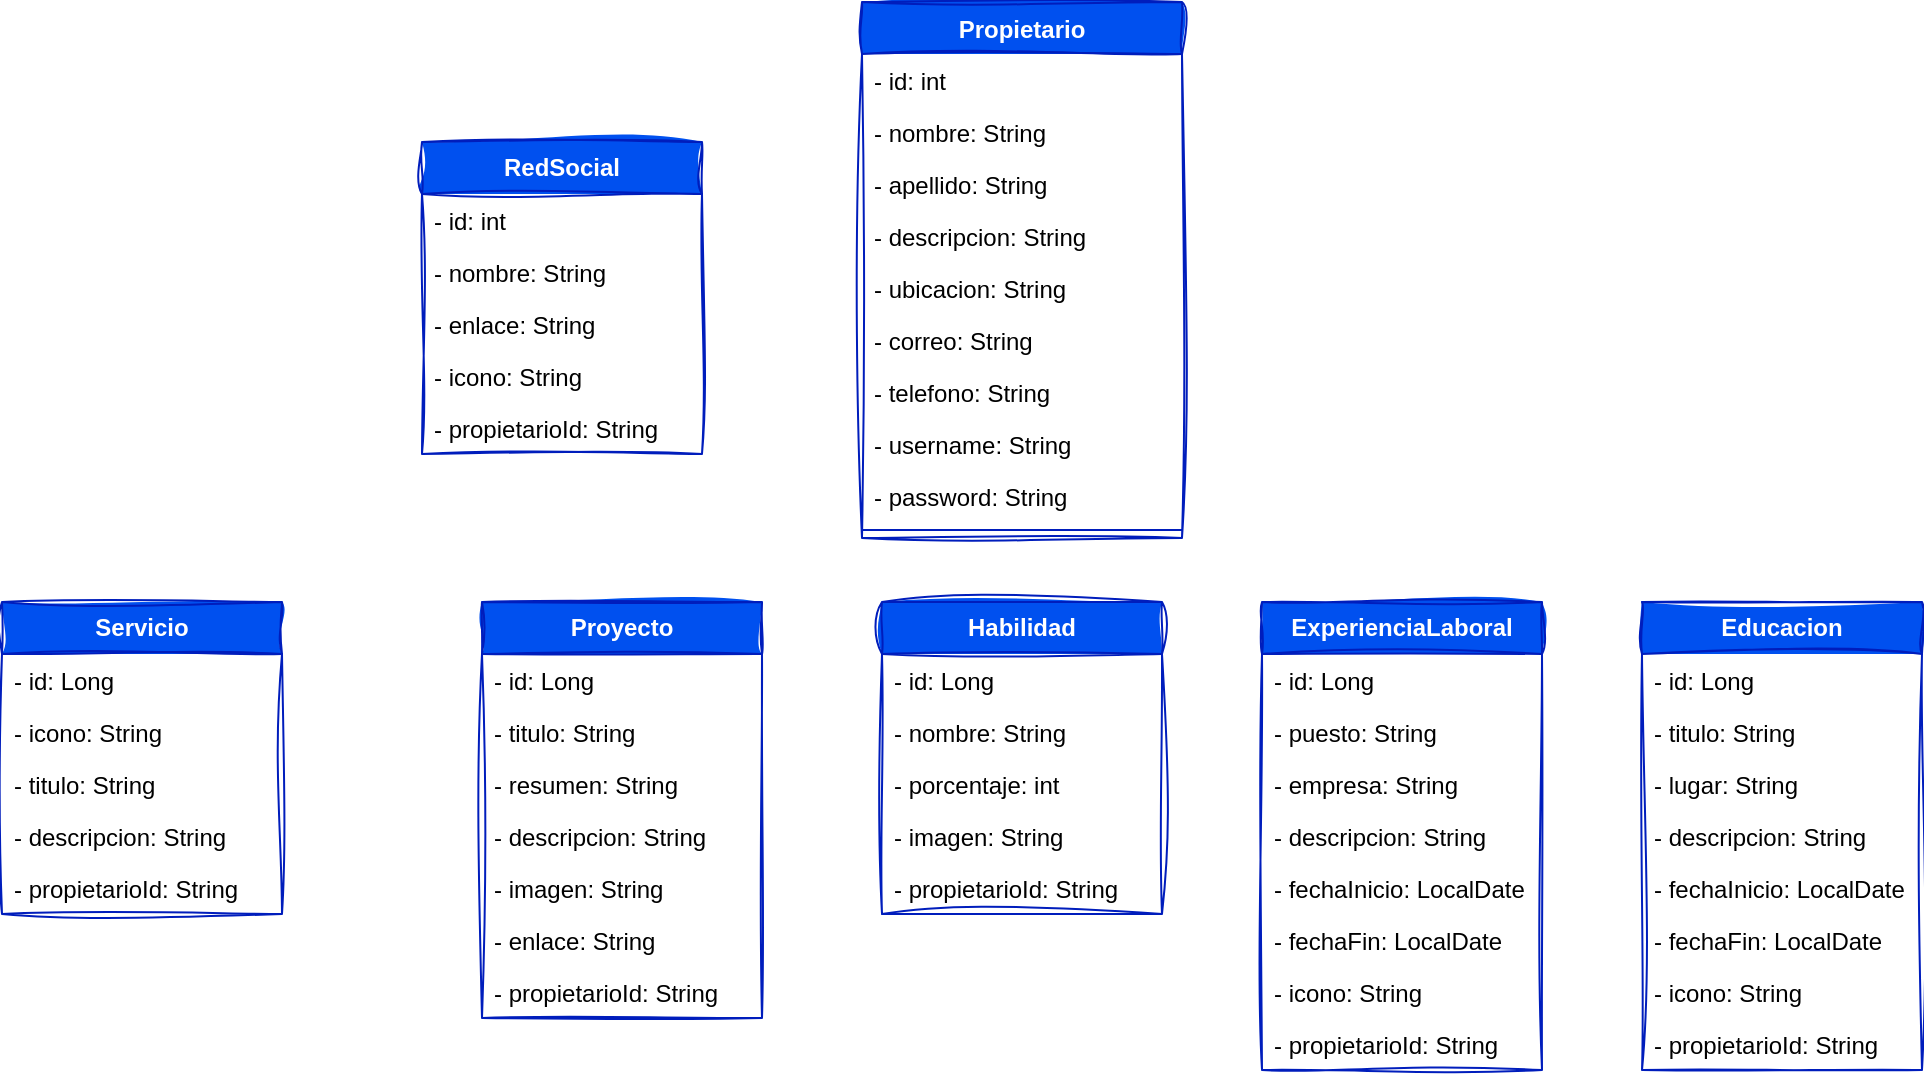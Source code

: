 <mxfile version="20.5.3" type="embed" pages="2"><diagram id="C5RBs43oDa-KdzZeNtuy" name="Dominios"><mxGraphModel dx="621" dy="1590" grid="1" gridSize="10" guides="1" tooltips="1" connect="1" arrows="1" fold="1" page="1" pageScale="1" pageWidth="827" pageHeight="1169" math="0" shadow="0"><root><mxCell id="WIyWlLk6GJQsqaUBKTNV-0"/><mxCell id="WIyWlLk6GJQsqaUBKTNV-1" parent="WIyWlLk6GJQsqaUBKTNV-0"/><mxCell id="wgyF0pq0-VDggAg1cZ6x-0" value="Propietario" style="swimlane;fontStyle=1;align=center;verticalAlign=top;childLayout=stackLayout;horizontal=1;startSize=26;horizontalStack=0;resizeParent=1;resizeParentMax=0;resizeLast=0;collapsible=1;marginBottom=0;whiteSpace=wrap;html=1;sketch=1;curveFitting=1;jiggle=2;fillColor=#0050ef;strokeColor=#001DBC;fillStyle=solid;fontColor=#ffffff;" parent="WIyWlLk6GJQsqaUBKTNV-1" vertex="1"><mxGeometry x="510" y="-270" width="160" height="268" as="geometry"/></mxCell><mxCell id="wgyF0pq0-VDggAg1cZ6x-1" value="- id: int" style="text;strokeColor=none;fillColor=none;align=left;verticalAlign=top;spacingLeft=4;spacingRight=4;overflow=hidden;rotatable=0;points=[[0,0.5],[1,0.5]];portConstraint=eastwest;whiteSpace=wrap;html=1;" parent="wgyF0pq0-VDggAg1cZ6x-0" vertex="1"><mxGeometry y="26" width="160" height="26" as="geometry"/></mxCell><mxCell id="wgyF0pq0-VDggAg1cZ6x-10" value="- nombre: String" style="text;strokeColor=none;fillColor=none;align=left;verticalAlign=top;spacingLeft=4;spacingRight=4;overflow=hidden;rotatable=0;points=[[0,0.5],[1,0.5]];portConstraint=eastwest;whiteSpace=wrap;html=1;" parent="wgyF0pq0-VDggAg1cZ6x-0" vertex="1"><mxGeometry y="52" width="160" height="26" as="geometry"/></mxCell><mxCell id="wgyF0pq0-VDggAg1cZ6x-9" value="- apellido: String" style="text;strokeColor=none;fillColor=none;align=left;verticalAlign=top;spacingLeft=4;spacingRight=4;overflow=hidden;rotatable=0;points=[[0,0.5],[1,0.5]];portConstraint=eastwest;whiteSpace=wrap;html=1;" parent="wgyF0pq0-VDggAg1cZ6x-0" vertex="1"><mxGeometry y="78" width="160" height="26" as="geometry"/></mxCell><mxCell id="wgyF0pq0-VDggAg1cZ6x-8" value="- descripcion: String&lt;br&gt;" style="text;strokeColor=none;fillColor=none;align=left;verticalAlign=top;spacingLeft=4;spacingRight=4;overflow=hidden;rotatable=0;points=[[0,0.5],[1,0.5]];portConstraint=eastwest;whiteSpace=wrap;html=1;" parent="wgyF0pq0-VDggAg1cZ6x-0" vertex="1"><mxGeometry y="104" width="160" height="26" as="geometry"/></mxCell><mxCell id="wgyF0pq0-VDggAg1cZ6x-7" value="- ubicacion: String&lt;br&gt;" style="text;strokeColor=none;fillColor=none;align=left;verticalAlign=top;spacingLeft=4;spacingRight=4;overflow=hidden;rotatable=0;points=[[0,0.5],[1,0.5]];portConstraint=eastwest;whiteSpace=wrap;html=1;" parent="wgyF0pq0-VDggAg1cZ6x-0" vertex="1"><mxGeometry y="130" width="160" height="26" as="geometry"/></mxCell><mxCell id="wgyF0pq0-VDggAg1cZ6x-6" value="- correo: String" style="text;strokeColor=none;fillColor=none;align=left;verticalAlign=top;spacingLeft=4;spacingRight=4;overflow=hidden;rotatable=0;points=[[0,0.5],[1,0.5]];portConstraint=eastwest;whiteSpace=wrap;html=1;" parent="wgyF0pq0-VDggAg1cZ6x-0" vertex="1"><mxGeometry y="156" width="160" height="26" as="geometry"/></mxCell><mxCell id="wgyF0pq0-VDggAg1cZ6x-5" value="- telefono: String" style="text;strokeColor=none;fillColor=none;align=left;verticalAlign=top;spacingLeft=4;spacingRight=4;overflow=hidden;rotatable=0;points=[[0,0.5],[1,0.5]];portConstraint=eastwest;whiteSpace=wrap;html=1;" parent="wgyF0pq0-VDggAg1cZ6x-0" vertex="1"><mxGeometry y="182" width="160" height="26" as="geometry"/></mxCell><mxCell id="gn2fqV4actJIJaJaXhQ8-0" value="- username: String" style="text;strokeColor=none;fillColor=none;align=left;verticalAlign=top;spacingLeft=4;spacingRight=4;overflow=hidden;rotatable=0;points=[[0,0.5],[1,0.5]];portConstraint=eastwest;whiteSpace=wrap;html=1;" parent="wgyF0pq0-VDggAg1cZ6x-0" vertex="1"><mxGeometry y="208" width="160" height="26" as="geometry"/></mxCell><mxCell id="gn2fqV4actJIJaJaXhQ8-1" value="- password: String" style="text;strokeColor=none;fillColor=none;align=left;verticalAlign=top;spacingLeft=4;spacingRight=4;overflow=hidden;rotatable=0;points=[[0,0.5],[1,0.5]];portConstraint=eastwest;whiteSpace=wrap;html=1;" parent="wgyF0pq0-VDggAg1cZ6x-0" vertex="1"><mxGeometry y="234" width="160" height="26" as="geometry"/></mxCell><mxCell id="wgyF0pq0-VDggAg1cZ6x-2" value="" style="line;strokeWidth=1;fillColor=none;align=left;verticalAlign=middle;spacingTop=-1;spacingLeft=3;spacingRight=3;rotatable=0;labelPosition=right;points=[];portConstraint=eastwest;strokeColor=inherit;" parent="wgyF0pq0-VDggAg1cZ6x-0" vertex="1"><mxGeometry y="260" width="160" height="8" as="geometry"/></mxCell><mxCell id="wgyF0pq0-VDggAg1cZ6x-11" value="&lt;b&gt;RedSocial&lt;/b&gt;" style="swimlane;fontStyle=0;childLayout=stackLayout;horizontal=1;startSize=26;fillColor=#0050ef;horizontalStack=0;resizeParent=1;resizeParentMax=0;resizeLast=0;collapsible=1;marginBottom=0;whiteSpace=wrap;html=1;strokeColor=#001DBC;sketch=1;curveFitting=1;jiggle=2;fillStyle=solid;fontColor=#ffffff;" parent="WIyWlLk6GJQsqaUBKTNV-1" vertex="1"><mxGeometry x="290" y="-200" width="140" height="156" as="geometry"/></mxCell><mxCell id="wgyF0pq0-VDggAg1cZ6x-12" value="- id: int" style="text;strokeColor=none;fillColor=none;align=left;verticalAlign=top;spacingLeft=4;spacingRight=4;overflow=hidden;rotatable=0;points=[[0,0.5],[1,0.5]];portConstraint=eastwest;whiteSpace=wrap;html=1;" parent="wgyF0pq0-VDggAg1cZ6x-11" vertex="1"><mxGeometry y="26" width="140" height="26" as="geometry"/></mxCell><mxCell id="wgyF0pq0-VDggAg1cZ6x-13" value="- nombre: String&lt;br&gt;" style="text;strokeColor=none;fillColor=none;align=left;verticalAlign=top;spacingLeft=4;spacingRight=4;overflow=hidden;rotatable=0;points=[[0,0.5],[1,0.5]];portConstraint=eastwest;whiteSpace=wrap;html=1;" parent="wgyF0pq0-VDggAg1cZ6x-11" vertex="1"><mxGeometry y="52" width="140" height="26" as="geometry"/></mxCell><mxCell id="wgyF0pq0-VDggAg1cZ6x-14" value="- enlace: String" style="text;strokeColor=none;fillColor=none;align=left;verticalAlign=top;spacingLeft=4;spacingRight=4;overflow=hidden;rotatable=0;points=[[0,0.5],[1,0.5]];portConstraint=eastwest;whiteSpace=wrap;html=1;" parent="wgyF0pq0-VDggAg1cZ6x-11" vertex="1"><mxGeometry y="78" width="140" height="26" as="geometry"/></mxCell><mxCell id="wgyF0pq0-VDggAg1cZ6x-15" value="- icono: String&lt;br&gt;" style="text;strokeColor=none;fillColor=none;align=left;verticalAlign=top;spacingLeft=4;spacingRight=4;overflow=hidden;rotatable=0;points=[[0,0.5],[1,0.5]];portConstraint=eastwest;whiteSpace=wrap;html=1;" parent="wgyF0pq0-VDggAg1cZ6x-11" vertex="1"><mxGeometry y="104" width="140" height="26" as="geometry"/></mxCell><mxCell id="wgyF0pq0-VDggAg1cZ6x-16" value="- propietarioId: String" style="text;strokeColor=none;fillColor=none;align=left;verticalAlign=top;spacingLeft=4;spacingRight=4;overflow=hidden;rotatable=0;points=[[0,0.5],[1,0.5]];portConstraint=eastwest;whiteSpace=wrap;html=1;" parent="wgyF0pq0-VDggAg1cZ6x-11" vertex="1"><mxGeometry y="130" width="140" height="26" as="geometry"/></mxCell><mxCell id="wgyF0pq0-VDggAg1cZ6x-17" value="&lt;b&gt;Servicio&lt;/b&gt;" style="swimlane;fontStyle=0;childLayout=stackLayout;horizontal=1;startSize=26;fillColor=#0050ef;horizontalStack=0;resizeParent=1;resizeParentMax=0;resizeLast=0;collapsible=1;marginBottom=0;whiteSpace=wrap;html=1;strokeColor=#001DBC;sketch=1;curveFitting=1;jiggle=2;fillStyle=solid;fontColor=#ffffff;" parent="WIyWlLk6GJQsqaUBKTNV-1" vertex="1"><mxGeometry x="80" y="30" width="140" height="156" as="geometry"/></mxCell><mxCell id="wgyF0pq0-VDggAg1cZ6x-18" value="- id: Long" style="text;strokeColor=none;fillColor=none;align=left;verticalAlign=top;spacingLeft=4;spacingRight=4;overflow=hidden;rotatable=0;points=[[0,0.5],[1,0.5]];portConstraint=eastwest;whiteSpace=wrap;html=1;" parent="wgyF0pq0-VDggAg1cZ6x-17" vertex="1"><mxGeometry y="26" width="140" height="26" as="geometry"/></mxCell><mxCell id="wgyF0pq0-VDggAg1cZ6x-21" value="- icono: String&lt;br&gt;" style="text;strokeColor=none;fillColor=none;align=left;verticalAlign=top;spacingLeft=4;spacingRight=4;overflow=hidden;rotatable=0;points=[[0,0.5],[1,0.5]];portConstraint=eastwest;whiteSpace=wrap;html=1;" parent="wgyF0pq0-VDggAg1cZ6x-17" vertex="1"><mxGeometry y="52" width="140" height="26" as="geometry"/></mxCell><mxCell id="wgyF0pq0-VDggAg1cZ6x-19" value="- titulo: String" style="text;strokeColor=none;fillColor=none;align=left;verticalAlign=top;spacingLeft=4;spacingRight=4;overflow=hidden;rotatable=0;points=[[0,0.5],[1,0.5]];portConstraint=eastwest;whiteSpace=wrap;html=1;" parent="wgyF0pq0-VDggAg1cZ6x-17" vertex="1"><mxGeometry y="78" width="140" height="26" as="geometry"/></mxCell><mxCell id="wgyF0pq0-VDggAg1cZ6x-20" value="- descripcion: String" style="text;strokeColor=none;fillColor=none;align=left;verticalAlign=top;spacingLeft=4;spacingRight=4;overflow=hidden;rotatable=0;points=[[0,0.5],[1,0.5]];portConstraint=eastwest;whiteSpace=wrap;html=1;" parent="wgyF0pq0-VDggAg1cZ6x-17" vertex="1"><mxGeometry y="104" width="140" height="26" as="geometry"/></mxCell><mxCell id="wgyF0pq0-VDggAg1cZ6x-22" value="- propietarioId: String" style="text;strokeColor=none;fillColor=none;align=left;verticalAlign=top;spacingLeft=4;spacingRight=4;overflow=hidden;rotatable=0;points=[[0,0.5],[1,0.5]];portConstraint=eastwest;whiteSpace=wrap;html=1;" parent="wgyF0pq0-VDggAg1cZ6x-17" vertex="1"><mxGeometry y="130" width="140" height="26" as="geometry"/></mxCell><mxCell id="wgyF0pq0-VDggAg1cZ6x-23" value="&lt;b&gt;Proyecto&lt;/b&gt;" style="swimlane;fontStyle=0;childLayout=stackLayout;horizontal=1;startSize=26;fillColor=#0050ef;horizontalStack=0;resizeParent=1;resizeParentMax=0;resizeLast=0;collapsible=1;marginBottom=0;whiteSpace=wrap;html=1;strokeColor=#001DBC;sketch=1;curveFitting=1;jiggle=2;fillStyle=solid;fontColor=#ffffff;" parent="WIyWlLk6GJQsqaUBKTNV-1" vertex="1"><mxGeometry x="320" y="30" width="140" height="208" as="geometry"/></mxCell><mxCell id="wgyF0pq0-VDggAg1cZ6x-24" value="- id: Long" style="text;strokeColor=none;fillColor=none;align=left;verticalAlign=top;spacingLeft=4;spacingRight=4;overflow=hidden;rotatable=0;points=[[0,0.5],[1,0.5]];portConstraint=eastwest;whiteSpace=wrap;html=1;" parent="wgyF0pq0-VDggAg1cZ6x-23" vertex="1"><mxGeometry y="26" width="140" height="26" as="geometry"/></mxCell><mxCell id="wgyF0pq0-VDggAg1cZ6x-26" value="- titulo: String" style="text;strokeColor=none;fillColor=none;align=left;verticalAlign=top;spacingLeft=4;spacingRight=4;overflow=hidden;rotatable=0;points=[[0,0.5],[1,0.5]];portConstraint=eastwest;whiteSpace=wrap;html=1;" parent="wgyF0pq0-VDggAg1cZ6x-23" vertex="1"><mxGeometry y="52" width="140" height="26" as="geometry"/></mxCell><mxCell id="wgyF0pq0-VDggAg1cZ6x-25" value="- resumen: String" style="text;strokeColor=none;fillColor=none;align=left;verticalAlign=top;spacingLeft=4;spacingRight=4;overflow=hidden;rotatable=0;points=[[0,0.5],[1,0.5]];portConstraint=eastwest;whiteSpace=wrap;html=1;" parent="wgyF0pq0-VDggAg1cZ6x-23" vertex="1"><mxGeometry y="78" width="140" height="26" as="geometry"/></mxCell><mxCell id="wgyF0pq0-VDggAg1cZ6x-27" value="- descripcion: String" style="text;strokeColor=none;fillColor=none;align=left;verticalAlign=top;spacingLeft=4;spacingRight=4;overflow=hidden;rotatable=0;points=[[0,0.5],[1,0.5]];portConstraint=eastwest;whiteSpace=wrap;html=1;" parent="wgyF0pq0-VDggAg1cZ6x-23" vertex="1"><mxGeometry y="104" width="140" height="26" as="geometry"/></mxCell><mxCell id="wgyF0pq0-VDggAg1cZ6x-29" value="- imagen: String" style="text;strokeColor=none;fillColor=none;align=left;verticalAlign=top;spacingLeft=4;spacingRight=4;overflow=hidden;rotatable=0;points=[[0,0.5],[1,0.5]];portConstraint=eastwest;whiteSpace=wrap;html=1;" parent="wgyF0pq0-VDggAg1cZ6x-23" vertex="1"><mxGeometry y="130" width="140" height="26" as="geometry"/></mxCell><mxCell id="wgyF0pq0-VDggAg1cZ6x-30" value="- enlace: String" style="text;strokeColor=none;fillColor=none;align=left;verticalAlign=top;spacingLeft=4;spacingRight=4;overflow=hidden;rotatable=0;points=[[0,0.5],[1,0.5]];portConstraint=eastwest;whiteSpace=wrap;html=1;" parent="wgyF0pq0-VDggAg1cZ6x-23" vertex="1"><mxGeometry y="156" width="140" height="26" as="geometry"/></mxCell><mxCell id="wgyF0pq0-VDggAg1cZ6x-28" value="- propietarioId: String" style="text;strokeColor=none;fillColor=none;align=left;verticalAlign=top;spacingLeft=4;spacingRight=4;overflow=hidden;rotatable=0;points=[[0,0.5],[1,0.5]];portConstraint=eastwest;whiteSpace=wrap;html=1;" parent="wgyF0pq0-VDggAg1cZ6x-23" vertex="1"><mxGeometry y="182" width="140" height="26" as="geometry"/></mxCell><mxCell id="wgyF0pq0-VDggAg1cZ6x-39" value="&lt;b&gt;Habilidad&lt;/b&gt;" style="swimlane;fontStyle=0;childLayout=stackLayout;horizontal=1;startSize=26;fillColor=#0050ef;horizontalStack=0;resizeParent=1;resizeParentMax=0;resizeLast=0;collapsible=1;marginBottom=0;whiteSpace=wrap;html=1;strokeColor=#001DBC;sketch=1;curveFitting=1;jiggle=2;fillStyle=solid;fontColor=#ffffff;" parent="WIyWlLk6GJQsqaUBKTNV-1" vertex="1"><mxGeometry x="520" y="30" width="140" height="156" as="geometry"/></mxCell><mxCell id="wgyF0pq0-VDggAg1cZ6x-40" value="- id: Long" style="text;strokeColor=none;fillColor=none;align=left;verticalAlign=top;spacingLeft=4;spacingRight=4;overflow=hidden;rotatable=0;points=[[0,0.5],[1,0.5]];portConstraint=eastwest;whiteSpace=wrap;html=1;" parent="wgyF0pq0-VDggAg1cZ6x-39" vertex="1"><mxGeometry y="26" width="140" height="26" as="geometry"/></mxCell><mxCell id="wgyF0pq0-VDggAg1cZ6x-41" value="- nombre: String" style="text;strokeColor=none;fillColor=none;align=left;verticalAlign=top;spacingLeft=4;spacingRight=4;overflow=hidden;rotatable=0;points=[[0,0.5],[1,0.5]];portConstraint=eastwest;whiteSpace=wrap;html=1;" parent="wgyF0pq0-VDggAg1cZ6x-39" vertex="1"><mxGeometry y="52" width="140" height="26" as="geometry"/></mxCell><mxCell id="wgyF0pq0-VDggAg1cZ6x-42" value="- porcentaje: int" style="text;strokeColor=none;fillColor=none;align=left;verticalAlign=top;spacingLeft=4;spacingRight=4;overflow=hidden;rotatable=0;points=[[0,0.5],[1,0.5]];portConstraint=eastwest;whiteSpace=wrap;html=1;" parent="wgyF0pq0-VDggAg1cZ6x-39" vertex="1"><mxGeometry y="78" width="140" height="26" as="geometry"/></mxCell><mxCell id="wgyF0pq0-VDggAg1cZ6x-44" value="- imagen: String" style="text;strokeColor=none;fillColor=none;align=left;verticalAlign=top;spacingLeft=4;spacingRight=4;overflow=hidden;rotatable=0;points=[[0,0.5],[1,0.5]];portConstraint=eastwest;whiteSpace=wrap;html=1;" parent="wgyF0pq0-VDggAg1cZ6x-39" vertex="1"><mxGeometry y="104" width="140" height="26" as="geometry"/></mxCell><mxCell id="wgyF0pq0-VDggAg1cZ6x-46" value="- propietarioId: String" style="text;strokeColor=none;fillColor=none;align=left;verticalAlign=top;spacingLeft=4;spacingRight=4;overflow=hidden;rotatable=0;points=[[0,0.5],[1,0.5]];portConstraint=eastwest;whiteSpace=wrap;html=1;" parent="wgyF0pq0-VDggAg1cZ6x-39" vertex="1"><mxGeometry y="130" width="140" height="26" as="geometry"/></mxCell><mxCell id="wgyF0pq0-VDggAg1cZ6x-47" value="&lt;b&gt;ExperienciaLaboral&lt;/b&gt;" style="swimlane;fontStyle=0;childLayout=stackLayout;horizontal=1;startSize=26;fillColor=#0050ef;horizontalStack=0;resizeParent=1;resizeParentMax=0;resizeLast=0;collapsible=1;marginBottom=0;whiteSpace=wrap;html=1;strokeColor=#001DBC;sketch=1;curveFitting=1;jiggle=2;fillStyle=solid;fontColor=#ffffff;" parent="WIyWlLk6GJQsqaUBKTNV-1" vertex="1"><mxGeometry x="710" y="30" width="140" height="234" as="geometry"/></mxCell><mxCell id="wgyF0pq0-VDggAg1cZ6x-48" value="- id: Long" style="text;strokeColor=none;fillColor=none;align=left;verticalAlign=top;spacingLeft=4;spacingRight=4;overflow=hidden;rotatable=0;points=[[0,0.5],[1,0.5]];portConstraint=eastwest;whiteSpace=wrap;html=1;" parent="wgyF0pq0-VDggAg1cZ6x-47" vertex="1"><mxGeometry y="26" width="140" height="26" as="geometry"/></mxCell><mxCell id="wgyF0pq0-VDggAg1cZ6x-49" value="- puesto: String" style="text;strokeColor=none;fillColor=none;align=left;verticalAlign=top;spacingLeft=4;spacingRight=4;overflow=hidden;rotatable=0;points=[[0,0.5],[1,0.5]];portConstraint=eastwest;whiteSpace=wrap;html=1;" parent="wgyF0pq0-VDggAg1cZ6x-47" vertex="1"><mxGeometry y="52" width="140" height="26" as="geometry"/></mxCell><mxCell id="wgyF0pq0-VDggAg1cZ6x-50" value="- empresa: String" style="text;strokeColor=none;fillColor=none;align=left;verticalAlign=top;spacingLeft=4;spacingRight=4;overflow=hidden;rotatable=0;points=[[0,0.5],[1,0.5]];portConstraint=eastwest;whiteSpace=wrap;html=1;" parent="wgyF0pq0-VDggAg1cZ6x-47" vertex="1"><mxGeometry y="78" width="140" height="26" as="geometry"/></mxCell><mxCell id="wgyF0pq0-VDggAg1cZ6x-51" value="- descripcion: String" style="text;strokeColor=none;fillColor=none;align=left;verticalAlign=top;spacingLeft=4;spacingRight=4;overflow=hidden;rotatable=0;points=[[0,0.5],[1,0.5]];portConstraint=eastwest;whiteSpace=wrap;html=1;" parent="wgyF0pq0-VDggAg1cZ6x-47" vertex="1"><mxGeometry y="104" width="140" height="26" as="geometry"/></mxCell><mxCell id="wgyF0pq0-VDggAg1cZ6x-52" value="- fechaInicio: LocalDate" style="text;strokeColor=none;fillColor=none;align=left;verticalAlign=top;spacingLeft=4;spacingRight=4;overflow=hidden;rotatable=0;points=[[0,0.5],[1,0.5]];portConstraint=eastwest;whiteSpace=wrap;html=1;" parent="wgyF0pq0-VDggAg1cZ6x-47" vertex="1"><mxGeometry y="130" width="140" height="26" as="geometry"/></mxCell><mxCell id="wgyF0pq0-VDggAg1cZ6x-53" value="- fechaFin: LocalDate" style="text;strokeColor=none;fillColor=none;align=left;verticalAlign=top;spacingLeft=4;spacingRight=4;overflow=hidden;rotatable=0;points=[[0,0.5],[1,0.5]];portConstraint=eastwest;whiteSpace=wrap;html=1;" parent="wgyF0pq0-VDggAg1cZ6x-47" vertex="1"><mxGeometry y="156" width="140" height="26" as="geometry"/></mxCell><mxCell id="wgyF0pq0-VDggAg1cZ6x-54" value="- icono: String" style="text;strokeColor=none;fillColor=none;align=left;verticalAlign=top;spacingLeft=4;spacingRight=4;overflow=hidden;rotatable=0;points=[[0,0.5],[1,0.5]];portConstraint=eastwest;whiteSpace=wrap;html=1;" parent="wgyF0pq0-VDggAg1cZ6x-47" vertex="1"><mxGeometry y="182" width="140" height="26" as="geometry"/></mxCell><mxCell id="wgyF0pq0-VDggAg1cZ6x-55" value="- propietarioId: String" style="text;strokeColor=none;fillColor=none;align=left;verticalAlign=top;spacingLeft=4;spacingRight=4;overflow=hidden;rotatable=0;points=[[0,0.5],[1,0.5]];portConstraint=eastwest;whiteSpace=wrap;html=1;" parent="wgyF0pq0-VDggAg1cZ6x-47" vertex="1"><mxGeometry y="208" width="140" height="26" as="geometry"/></mxCell><mxCell id="wgyF0pq0-VDggAg1cZ6x-56" value="&lt;b&gt;Educacion&lt;/b&gt;" style="swimlane;fontStyle=0;childLayout=stackLayout;horizontal=1;startSize=26;fillColor=#0050ef;horizontalStack=0;resizeParent=1;resizeParentMax=0;resizeLast=0;collapsible=1;marginBottom=0;whiteSpace=wrap;html=1;strokeColor=#001DBC;sketch=1;curveFitting=1;jiggle=2;fillStyle=solid;fontColor=#ffffff;" parent="WIyWlLk6GJQsqaUBKTNV-1" vertex="1"><mxGeometry x="900" y="30" width="140" height="234" as="geometry"/></mxCell><mxCell id="wgyF0pq0-VDggAg1cZ6x-57" value="- id: Long" style="text;strokeColor=none;fillColor=none;align=left;verticalAlign=top;spacingLeft=4;spacingRight=4;overflow=hidden;rotatable=0;points=[[0,0.5],[1,0.5]];portConstraint=eastwest;whiteSpace=wrap;html=1;" parent="wgyF0pq0-VDggAg1cZ6x-56" vertex="1"><mxGeometry y="26" width="140" height="26" as="geometry"/></mxCell><mxCell id="wgyF0pq0-VDggAg1cZ6x-58" value="- titulo: String" style="text;strokeColor=none;fillColor=none;align=left;verticalAlign=top;spacingLeft=4;spacingRight=4;overflow=hidden;rotatable=0;points=[[0,0.5],[1,0.5]];portConstraint=eastwest;whiteSpace=wrap;html=1;" parent="wgyF0pq0-VDggAg1cZ6x-56" vertex="1"><mxGeometry y="52" width="140" height="26" as="geometry"/></mxCell><mxCell id="wgyF0pq0-VDggAg1cZ6x-59" value="- lugar: String" style="text;strokeColor=none;fillColor=none;align=left;verticalAlign=top;spacingLeft=4;spacingRight=4;overflow=hidden;rotatable=0;points=[[0,0.5],[1,0.5]];portConstraint=eastwest;whiteSpace=wrap;html=1;" parent="wgyF0pq0-VDggAg1cZ6x-56" vertex="1"><mxGeometry y="78" width="140" height="26" as="geometry"/></mxCell><mxCell id="wgyF0pq0-VDggAg1cZ6x-60" value="- descripcion: String" style="text;strokeColor=none;fillColor=none;align=left;verticalAlign=top;spacingLeft=4;spacingRight=4;overflow=hidden;rotatable=0;points=[[0,0.5],[1,0.5]];portConstraint=eastwest;whiteSpace=wrap;html=1;" parent="wgyF0pq0-VDggAg1cZ6x-56" vertex="1"><mxGeometry y="104" width="140" height="26" as="geometry"/></mxCell><mxCell id="wgyF0pq0-VDggAg1cZ6x-61" value="- fechaInicio: LocalDate" style="text;strokeColor=none;fillColor=none;align=left;verticalAlign=top;spacingLeft=4;spacingRight=4;overflow=hidden;rotatable=0;points=[[0,0.5],[1,0.5]];portConstraint=eastwest;whiteSpace=wrap;html=1;" parent="wgyF0pq0-VDggAg1cZ6x-56" vertex="1"><mxGeometry y="130" width="140" height="26" as="geometry"/></mxCell><mxCell id="wgyF0pq0-VDggAg1cZ6x-62" value="- fechaFin: LocalDate" style="text;strokeColor=none;fillColor=none;align=left;verticalAlign=top;spacingLeft=4;spacingRight=4;overflow=hidden;rotatable=0;points=[[0,0.5],[1,0.5]];portConstraint=eastwest;whiteSpace=wrap;html=1;" parent="wgyF0pq0-VDggAg1cZ6x-56" vertex="1"><mxGeometry y="156" width="140" height="26" as="geometry"/></mxCell><mxCell id="wgyF0pq0-VDggAg1cZ6x-63" value="- icono: String" style="text;strokeColor=none;fillColor=none;align=left;verticalAlign=top;spacingLeft=4;spacingRight=4;overflow=hidden;rotatable=0;points=[[0,0.5],[1,0.5]];portConstraint=eastwest;whiteSpace=wrap;html=1;" parent="wgyF0pq0-VDggAg1cZ6x-56" vertex="1"><mxGeometry y="182" width="140" height="26" as="geometry"/></mxCell><mxCell id="wgyF0pq0-VDggAg1cZ6x-64" value="- propietarioId: String" style="text;strokeColor=none;fillColor=none;align=left;verticalAlign=top;spacingLeft=4;spacingRight=4;overflow=hidden;rotatable=0;points=[[0,0.5],[1,0.5]];portConstraint=eastwest;whiteSpace=wrap;html=1;" parent="wgyF0pq0-VDggAg1cZ6x-56" vertex="1"><mxGeometry y="208" width="140" height="26" as="geometry"/></mxCell></root></mxGraphModel></diagram><diagram id="qVeSQwBBOEhynTaPw4Xg" name="Diagrama"><mxGraphModel dx="690" dy="468" grid="1" gridSize="10" guides="1" tooltips="1" connect="1" arrows="1" fold="1" page="1" pageScale="1" pageWidth="827" pageHeight="1169" math="0" shadow="0"><root><mxCell id="0"/><mxCell id="1" parent="0"/><mxCell id="QjAMohEcvN3F0gAfyXF0-1" value="PropietarioRestController" style="swimlane;fontStyle=1;align=center;verticalAlign=top;childLayout=stackLayout;horizontal=1;startSize=26;horizontalStack=0;resizeParent=1;resizeParentMax=0;resizeLast=0;collapsible=1;marginBottom=0;whiteSpace=wrap;html=1;fillColor=#fa6800;strokeColor=#C73500;fillStyle=solid;sketch=1;curveFitting=1;jiggle=2;fontColor=#000000;" parent="1" vertex="1"><mxGeometry x="1170" y="1325" width="290" height="86" as="geometry"/></mxCell><mxCell id="QjAMohEcvN3F0gAfyXF0-2" value="- PropietarioService: propietarioService" style="text;strokeColor=none;fillColor=none;align=left;verticalAlign=top;spacingLeft=4;spacingRight=4;overflow=hidden;rotatable=0;points=[[0,0.5],[1,0.5]];portConstraint=eastwest;whiteSpace=wrap;html=1;" parent="QjAMohEcvN3F0gAfyXF0-1" vertex="1"><mxGeometry y="26" width="290" height="26" as="geometry"/></mxCell><mxCell id="QjAMohEcvN3F0gAfyXF0-3" value="" style="line;strokeWidth=1;fillColor=none;align=left;verticalAlign=middle;spacingTop=-1;spacingLeft=3;spacingRight=3;rotatable=0;labelPosition=right;points=[];portConstraint=eastwest;strokeColor=inherit;" parent="QjAMohEcvN3F0gAfyXF0-1" vertex="1"><mxGeometry y="52" width="290" height="8" as="geometry"/></mxCell><mxCell id="K4xMcO6IJz8VH5AZFiYE-13" value="+ actualizar(Propietario propietario): void" style="text;strokeColor=none;fillColor=none;align=left;verticalAlign=top;spacingLeft=4;spacingRight=4;overflow=hidden;rotatable=0;points=[[0,0.5],[1,0.5]];portConstraint=eastwest;whiteSpace=wrap;html=1;" parent="QjAMohEcvN3F0gAfyXF0-1" vertex="1"><mxGeometry y="60" width="290" height="26" as="geometry"/></mxCell><mxCell id="p0kd9rkzA9ihmDL9bvHe-2" style="edgeStyle=orthogonalEdgeStyle;rounded=0;orthogonalLoop=1;jettySize=auto;html=1;endArrow=block;endFill=0;endSize=16;dashed=1;" parent="1" source="K4xMcO6IJz8VH5AZFiYE-1" target="K4xMcO6IJz8VH5AZFiYE-7" edge="1"><mxGeometry relative="1" as="geometry"/></mxCell><mxCell id="K4xMcO6IJz8VH5AZFiYE-1" value="PropietarioServiceImpl" style="swimlane;fontStyle=1;align=center;verticalAlign=top;childLayout=stackLayout;horizontal=1;startSize=26;horizontalStack=0;resizeParent=1;resizeParentMax=0;resizeLast=0;collapsible=1;marginBottom=0;whiteSpace=wrap;html=1;fillColor=#008a00;strokeColor=#005700;fillStyle=solid;sketch=1;curveFitting=1;jiggle=2;fontColor=#ffffff;" parent="1" vertex="1"><mxGeometry x="1150" y="1656" width="360" height="112" as="geometry"/></mxCell><mxCell id="K4xMcO6IJz8VH5AZFiYE-3" value="" style="line;strokeWidth=1;fillColor=none;align=left;verticalAlign=middle;spacingTop=-1;spacingLeft=3;spacingRight=3;rotatable=0;labelPosition=right;points=[];portConstraint=eastwest;strokeColor=inherit;" parent="K4xMcO6IJz8VH5AZFiYE-1" vertex="1"><mxGeometry y="26" width="360" height="8" as="geometry"/></mxCell><mxCell id="K4xMcO6IJz8VH5AZFiYE-6" value="+ ver(): Propietario" style="text;strokeColor=none;fillColor=none;align=left;verticalAlign=top;spacingLeft=4;spacingRight=4;overflow=hidden;rotatable=0;points=[[0,0.5],[1,0.5]];portConstraint=eastwest;whiteSpace=wrap;html=1;" parent="K4xMcO6IJz8VH5AZFiYE-1" vertex="1"><mxGeometry y="34" width="360" height="26" as="geometry"/></mxCell><mxCell id="K4xMcO6IJz8VH5AZFiYE-4" value="+ actualizar(Propietario propietario) void" style="text;strokeColor=none;fillColor=none;align=left;verticalAlign=top;spacingLeft=4;spacingRight=4;overflow=hidden;rotatable=0;points=[[0,0.5],[1,0.5]];portConstraint=eastwest;whiteSpace=wrap;html=1;" parent="K4xMcO6IJz8VH5AZFiYE-1" vertex="1"><mxGeometry y="60" width="360" height="26" as="geometry"/></mxCell><mxCell id="qYCgzGqIkDIQDAabB-oh-8" value="+ esUsuarioValido(String username, String password): boolean" style="text;strokeColor=none;fillColor=none;align=left;verticalAlign=top;spacingLeft=4;spacingRight=4;overflow=hidden;rotatable=0;points=[[0,0.5],[1,0.5]];portConstraint=eastwest;whiteSpace=wrap;html=1;" parent="K4xMcO6IJz8VH5AZFiYE-1" vertex="1"><mxGeometry y="86" width="360" height="26" as="geometry"/></mxCell><mxCell id="fhrFDsGuwFO-u_vkNsX--13" style="edgeStyle=orthogonalEdgeStyle;rounded=0;orthogonalLoop=1;jettySize=auto;html=1;endArrow=diamondThin;endFill=0;endSize=16;" parent="1" source="K4xMcO6IJz8VH5AZFiYE-7" target="K4xMcO6IJz8VH5AZFiYE-14" edge="1"><mxGeometry relative="1" as="geometry"><Array as="points"><mxPoint x="1385" y="1531"/><mxPoint x="1510" y="1531"/></Array></mxGeometry></mxCell><mxCell id="p0kd9rkzA9ihmDL9bvHe-1" style="edgeStyle=orthogonalEdgeStyle;rounded=0;orthogonalLoop=1;jettySize=auto;html=1;endArrow=diamondThin;endFill=0;endSize=16;" parent="1" source="K4xMcO6IJz8VH5AZFiYE-7" target="QjAMohEcvN3F0gAfyXF0-1" edge="1"><mxGeometry relative="1" as="geometry"/></mxCell><mxCell id="K4xMcO6IJz8VH5AZFiYE-7" value="&lt;i style=&quot;font-weight: normal;&quot;&gt;&amp;lt;&amp;lt;Interface&amp;gt;&amp;gt;&lt;/i&gt;&lt;br&gt;PropietarioService" style="swimlane;fontStyle=1;align=center;verticalAlign=top;childLayout=stackLayout;horizontal=1;startSize=40;horizontalStack=0;resizeParent=1;resizeParentMax=0;resizeLast=0;collapsible=1;marginBottom=0;whiteSpace=wrap;html=1;fillColor=#1ba1e2;strokeColor=#006EAF;sketch=1;curveFitting=1;jiggle=2;fillStyle=solid;fontColor=#ffffff;" parent="1" vertex="1"><mxGeometry x="1150" y="1486" width="360" height="126" as="geometry"/></mxCell><mxCell id="K4xMcO6IJz8VH5AZFiYE-8" value="" style="line;strokeWidth=1;fillColor=none;align=left;verticalAlign=middle;spacingTop=-1;spacingLeft=3;spacingRight=3;rotatable=0;labelPosition=right;points=[];portConstraint=eastwest;strokeColor=inherit;" parent="K4xMcO6IJz8VH5AZFiYE-7" vertex="1"><mxGeometry y="40" width="360" height="8" as="geometry"/></mxCell><mxCell id="K4xMcO6IJz8VH5AZFiYE-9" value="+ ver(): Propietario" style="text;strokeColor=none;fillColor=none;align=left;verticalAlign=top;spacingLeft=4;spacingRight=4;overflow=hidden;rotatable=0;points=[[0,0.5],[1,0.5]];portConstraint=eastwest;whiteSpace=wrap;html=1;" parent="K4xMcO6IJz8VH5AZFiYE-7" vertex="1"><mxGeometry y="48" width="360" height="26" as="geometry"/></mxCell><mxCell id="K4xMcO6IJz8VH5AZFiYE-10" value="+ actualizar(Propietario propietario) void" style="text;strokeColor=none;fillColor=none;align=left;verticalAlign=top;spacingLeft=4;spacingRight=4;overflow=hidden;rotatable=0;points=[[0,0.5],[1,0.5]];portConstraint=eastwest;whiteSpace=wrap;html=1;" parent="K4xMcO6IJz8VH5AZFiYE-7" vertex="1"><mxGeometry y="74" width="360" height="26" as="geometry"/></mxCell><mxCell id="qYCgzGqIkDIQDAabB-oh-7" value="+ esUsuarioValido(String username, String password): boolean" style="text;strokeColor=none;fillColor=none;align=left;verticalAlign=top;spacingLeft=4;spacingRight=4;overflow=hidden;rotatable=0;points=[[0,0.5],[1,0.5]];portConstraint=eastwest;whiteSpace=wrap;html=1;" parent="K4xMcO6IJz8VH5AZFiYE-7" vertex="1"><mxGeometry y="100" width="360" height="26" as="geometry"/></mxCell><mxCell id="K4xMcO6IJz8VH5AZFiYE-14" value="VistasUsuarioController" style="swimlane;fontStyle=1;align=center;verticalAlign=top;childLayout=stackLayout;horizontal=1;startSize=26;horizontalStack=0;resizeParent=1;resizeParentMax=0;resizeLast=0;collapsible=1;marginBottom=0;whiteSpace=wrap;html=1;fillColor=#fa6800;strokeColor=#C73500;sketch=1;curveFitting=1;jiggle=2;fillStyle=solid;fontColor=#000000;" parent="1" vertex="1"><mxGeometry x="1520" y="1114" width="230" height="372" as="geometry"/></mxCell><mxCell id="K4xMcO6IJz8VH5AZFiYE-15" value="- PropietarioService: propietarioService" style="text;strokeColor=none;fillColor=none;align=left;verticalAlign=top;spacingLeft=4;spacingRight=4;overflow=hidden;rotatable=0;points=[[0,0.5],[1,0.5]];portConstraint=eastwest;whiteSpace=wrap;html=1;" parent="K4xMcO6IJz8VH5AZFiYE-14" vertex="1"><mxGeometry y="26" width="230" height="26" as="geometry"/></mxCell><mxCell id="fhrFDsGuwFO-u_vkNsX--23" value="- RedSocialService: redSocialService" style="text;strokeColor=none;fillColor=none;align=left;verticalAlign=top;spacingLeft=4;spacingRight=4;overflow=hidden;rotatable=0;points=[[0,0.5],[1,0.5]];portConstraint=eastwest;whiteSpace=wrap;html=1;" parent="K4xMcO6IJz8VH5AZFiYE-14" vertex="1"><mxGeometry y="52" width="230" height="26" as="geometry"/></mxCell><mxCell id="h4Y01j1B2Agyef4tRmp--19" value="- ServicioService: servicioService" style="text;strokeColor=none;fillColor=none;align=left;verticalAlign=top;spacingLeft=4;spacingRight=4;overflow=hidden;rotatable=0;points=[[0,0.5],[1,0.5]];portConstraint=eastwest;whiteSpace=wrap;html=1;" parent="K4xMcO6IJz8VH5AZFiYE-14" vertex="1"><mxGeometry y="78" width="230" height="26" as="geometry"/></mxCell><mxCell id="mUldyUEQ6y1SAiIX7GOT-3" value="- HabilidadService: habilidadService" style="text;strokeColor=none;fillColor=none;align=left;verticalAlign=top;spacingLeft=4;spacingRight=4;overflow=hidden;rotatable=0;points=[[0,0.5],[1,0.5]];portConstraint=eastwest;whiteSpace=wrap;html=1;" parent="K4xMcO6IJz8VH5AZFiYE-14" vertex="1"><mxGeometry y="104" width="230" height="26" as="geometry"/></mxCell><mxCell id="GJZl_H41ChBDgXwOMqB0-24" value="- ProyectoService: proyectoService" style="text;strokeColor=none;fillColor=none;align=left;verticalAlign=top;spacingLeft=4;spacingRight=4;overflow=hidden;rotatable=0;points=[[0,0.5],[1,0.5]];portConstraint=eastwest;whiteSpace=wrap;html=1;" parent="K4xMcO6IJz8VH5AZFiYE-14" vertex="1"><mxGeometry y="130" width="230" height="26" as="geometry"/></mxCell><mxCell id="_aZRVZ8RXkz7k147GbF6-1" value="- ExpLaboralService: expLaboralService" style="text;strokeColor=none;fillColor=none;align=left;verticalAlign=top;spacingLeft=4;spacingRight=4;overflow=hidden;rotatable=0;points=[[0,0.5],[1,0.5]];portConstraint=eastwest;whiteSpace=wrap;html=1;" parent="K4xMcO6IJz8VH5AZFiYE-14" vertex="1"><mxGeometry y="156" width="230" height="26" as="geometry"/></mxCell><mxCell id="_aZRVZ8RXkz7k147GbF6-2" value="- EducacionService: educacionService" style="text;strokeColor=none;fillColor=none;align=left;verticalAlign=top;spacingLeft=4;spacingRight=4;overflow=hidden;rotatable=0;points=[[0,0.5],[1,0.5]];portConstraint=eastwest;whiteSpace=wrap;html=1;" parent="K4xMcO6IJz8VH5AZFiYE-14" vertex="1"><mxGeometry y="182" width="230" height="26" as="geometry"/></mxCell><mxCell id="K4xMcO6IJz8VH5AZFiYE-16" value="" style="line;strokeWidth=1;fillColor=none;align=left;verticalAlign=middle;spacingTop=-1;spacingLeft=3;spacingRight=3;rotatable=0;labelPosition=right;points=[];portConstraint=eastwest;strokeColor=inherit;" parent="K4xMcO6IJz8VH5AZFiYE-14" vertex="1"><mxGeometry y="208" width="230" height="8" as="geometry"/></mxCell><mxCell id="K4xMcO6IJz8VH5AZFiYE-18" value="+ home(Model model): String" style="text;strokeColor=none;fillColor=none;align=left;verticalAlign=top;spacingLeft=4;spacingRight=4;overflow=hidden;rotatable=0;points=[[0,0.5],[1,0.5]];portConstraint=eastwest;whiteSpace=wrap;html=1;" parent="K4xMcO6IJz8VH5AZFiYE-14" vertex="1"><mxGeometry y="216" width="230" height="26" as="geometry"/></mxCell><mxCell id="fhrFDsGuwFO-u_vkNsX--26" value="+ verSobreMi(Model model): String" style="text;strokeColor=none;fillColor=none;align=left;verticalAlign=top;spacingLeft=4;spacingRight=4;overflow=hidden;rotatable=0;points=[[0,0.5],[1,0.5]];portConstraint=eastwest;whiteSpace=wrap;html=1;" parent="K4xMcO6IJz8VH5AZFiYE-14" vertex="1"><mxGeometry y="242" width="230" height="26" as="geometry"/></mxCell><mxCell id="mUldyUEQ6y1SAiIX7GOT-2" value="+ verHabilidades(Model model): String" style="text;strokeColor=none;fillColor=none;align=left;verticalAlign=top;spacingLeft=4;spacingRight=4;overflow=hidden;rotatable=0;points=[[0,0.5],[1,0.5]];portConstraint=eastwest;whiteSpace=wrap;html=1;" parent="K4xMcO6IJz8VH5AZFiYE-14" vertex="1"><mxGeometry y="268" width="230" height="26" as="geometry"/></mxCell><mxCell id="GJZl_H41ChBDgXwOMqB0-25" value="+ verProyectos(Model model): String" style="text;strokeColor=none;fillColor=none;align=left;verticalAlign=top;spacingLeft=4;spacingRight=4;overflow=hidden;rotatable=0;points=[[0,0.5],[1,0.5]];portConstraint=eastwest;whiteSpace=wrap;html=1;" parent="K4xMcO6IJz8VH5AZFiYE-14" vertex="1"><mxGeometry y="294" width="230" height="26" as="geometry"/></mxCell><mxCell id="_aZRVZ8RXkz7k147GbF6-3" value="+ verExpLaborales(Model model): String" style="text;strokeColor=none;fillColor=none;align=left;verticalAlign=top;spacingLeft=4;spacingRight=4;overflow=hidden;rotatable=0;points=[[0,0.5],[1,0.5]];portConstraint=eastwest;whiteSpace=wrap;html=1;" parent="K4xMcO6IJz8VH5AZFiYE-14" vertex="1"><mxGeometry y="320" width="230" height="26" as="geometry"/></mxCell><mxCell id="_aZRVZ8RXkz7k147GbF6-4" value="+ verEducacion(Model model): String" style="text;strokeColor=none;fillColor=none;align=left;verticalAlign=top;spacingLeft=4;spacingRight=4;overflow=hidden;rotatable=0;points=[[0,0.5],[1,0.5]];portConstraint=eastwest;whiteSpace=wrap;html=1;" parent="K4xMcO6IJz8VH5AZFiYE-14" vertex="1"><mxGeometry y="346" width="230" height="26" as="geometry"/></mxCell><mxCell id="fhrFDsGuwFO-u_vkNsX--11" style="edgeStyle=orthogonalEdgeStyle;rounded=0;orthogonalLoop=1;jettySize=auto;html=1;endSize=16;endArrow=diamondThin;endFill=0;" parent="1" source="K4xMcO6IJz8VH5AZFiYE-24" target="K4xMcO6IJz8VH5AZFiYE-1" edge="1"><mxGeometry relative="1" as="geometry"/></mxCell><mxCell id="K4xMcO6IJz8VH5AZFiYE-24" value="&lt;i style=&quot;font-weight: normal;&quot;&gt;&amp;lt;&amp;lt;Interface&amp;gt;&amp;gt;&lt;/i&gt;&lt;br&gt;PropietarioRepository" style="swimlane;fontStyle=1;align=center;verticalAlign=top;childLayout=stackLayout;horizontal=1;startSize=40;horizontalStack=0;resizeParent=1;resizeParentMax=0;resizeLast=0;collapsible=1;marginBottom=0;whiteSpace=wrap;html=1;fillColor=#d80073;strokeColor=#A50040;sketch=1;curveFitting=1;jiggle=2;fillStyle=solid;fontColor=#ffffff;" parent="1" vertex="1"><mxGeometry x="1200" y="1821" width="230" height="48" as="geometry"/></mxCell><mxCell id="K4xMcO6IJz8VH5AZFiYE-25" value="" style="line;strokeWidth=1;fillColor=none;align=left;verticalAlign=middle;spacingTop=-1;spacingLeft=3;spacingRight=3;rotatable=0;labelPosition=right;points=[];portConstraint=eastwest;strokeColor=inherit;" parent="K4xMcO6IJz8VH5AZFiYE-24" vertex="1"><mxGeometry y="40" width="230" height="8" as="geometry"/></mxCell><mxCell id="p0kd9rkzA9ihmDL9bvHe-8" style="edgeStyle=orthogonalEdgeStyle;rounded=0;orthogonalLoop=1;jettySize=auto;html=1;endSize=16;endArrow=block;endFill=0;dashed=1;" parent="1" source="wCool0zEFwoXkRqDd2qd-1" target="wCool0zEFwoXkRqDd2qd-6" edge="1"><mxGeometry relative="1" as="geometry"/></mxCell><mxCell id="wCool0zEFwoXkRqDd2qd-1" value="RedSocialServiceImpl" style="swimlane;fontStyle=1;align=center;verticalAlign=top;childLayout=stackLayout;horizontal=1;startSize=26;horizontalStack=0;resizeParent=1;resizeParentMax=0;resizeLast=0;collapsible=1;marginBottom=0;whiteSpace=wrap;html=1;fillColor=#d5e8d4;strokeColor=#82b366;fillStyle=solid;sketch=1;curveFitting=1;jiggle=2;" parent="1" vertex="1"><mxGeometry x="1770" y="1685" width="270" height="112" as="geometry"/></mxCell><mxCell id="wCool0zEFwoXkRqDd2qd-2" value="" style="line;strokeWidth=1;fillColor=none;align=left;verticalAlign=middle;spacingTop=-1;spacingLeft=3;spacingRight=3;rotatable=0;labelPosition=right;points=[];portConstraint=eastwest;strokeColor=inherit;" parent="wCool0zEFwoXkRqDd2qd-1" vertex="1"><mxGeometry y="26" width="270" height="8" as="geometry"/></mxCell><mxCell id="wCool0zEFwoXkRqDd2qd-3" value="+ verTodas(): List&amp;lt;RedSocial&amp;gt;" style="text;strokeColor=none;fillColor=none;align=left;verticalAlign=top;spacingLeft=4;spacingRight=4;overflow=hidden;rotatable=0;points=[[0,0.5],[1,0.5]];portConstraint=eastwest;whiteSpace=wrap;html=1;" parent="wCool0zEFwoXkRqDd2qd-1" vertex="1"><mxGeometry y="34" width="270" height="26" as="geometry"/></mxCell><mxCell id="wCool0zEFwoXkRqDd2qd-4" value="+ guardar(RedSocial redSocial) void" style="text;strokeColor=none;fillColor=none;align=left;verticalAlign=top;spacingLeft=4;spacingRight=4;overflow=hidden;rotatable=0;points=[[0,0.5],[1,0.5]];portConstraint=eastwest;whiteSpace=wrap;html=1;" parent="wCool0zEFwoXkRqDd2qd-1" vertex="1"><mxGeometry y="60" width="270" height="26" as="geometry"/></mxCell><mxCell id="fhrFDsGuwFO-u_vkNsX--2" value="&lt;span style=&quot;color: rgb(0, 0, 0); font-family: Helvetica; font-size: 12px; font-style: normal; font-variant-ligatures: normal; font-variant-caps: normal; font-weight: 400; letter-spacing: normal; orphans: 2; text-align: left; text-indent: 0px; text-transform: none; widows: 2; word-spacing: 0px; -webkit-text-stroke-width: 0px; background-color: rgb(251, 251, 251); text-decoration-thickness: initial; text-decoration-style: initial; text-decoration-color: initial; float: none; display: inline !important;&quot;&gt;+ eliminar(Long id): void&lt;/span&gt;&lt;br&gt;" style="text;strokeColor=none;fillColor=none;align=left;verticalAlign=top;spacingLeft=4;spacingRight=4;overflow=hidden;rotatable=0;points=[[0,0.5],[1,0.5]];portConstraint=eastwest;whiteSpace=wrap;html=1;" parent="wCool0zEFwoXkRqDd2qd-1" vertex="1"><mxGeometry y="86" width="270" height="26" as="geometry"/></mxCell><mxCell id="fhrFDsGuwFO-u_vkNsX--24" style="edgeStyle=orthogonalEdgeStyle;rounded=0;orthogonalLoop=1;jettySize=auto;html=1;endArrow=diamondThin;endFill=0;endSize=16;" parent="1" source="wCool0zEFwoXkRqDd2qd-6" target="K4xMcO6IJz8VH5AZFiYE-14" edge="1"><mxGeometry relative="1" as="geometry"><Array as="points"><mxPoint x="1835" y="1540"/><mxPoint x="1690" y="1540"/></Array></mxGeometry></mxCell><mxCell id="fhrFDsGuwFO-u_vkNsX--25" style="edgeStyle=orthogonalEdgeStyle;rounded=0;orthogonalLoop=1;jettySize=auto;html=1;endArrow=diamondThin;endFill=0;endSize=16;" parent="1" source="wCool0zEFwoXkRqDd2qd-6" target="fhrFDsGuwFO-u_vkNsX--17" edge="1"><mxGeometry relative="1" as="geometry"><Array as="points"><mxPoint x="1930" y="1490"/><mxPoint x="1930" y="1490"/></Array></mxGeometry></mxCell><mxCell id="wCool0zEFwoXkRqDd2qd-6" value="&lt;i style=&quot;font-weight: normal;&quot;&gt;&amp;lt;&amp;lt;Interface&amp;gt;&amp;gt;&lt;/i&gt;&lt;br&gt;RedSocialService" style="swimlane;fontStyle=1;align=center;verticalAlign=top;childLayout=stackLayout;horizontal=1;startSize=40;horizontalStack=0;resizeParent=1;resizeParentMax=0;resizeLast=0;collapsible=1;marginBottom=0;whiteSpace=wrap;html=1;fillColor=#dae8fc;strokeColor=#6c8ebf;sketch=1;curveFitting=1;jiggle=2;fillStyle=solid;" parent="1" vertex="1"><mxGeometry x="1770" y="1510" width="270" height="126" as="geometry"/></mxCell><mxCell id="wCool0zEFwoXkRqDd2qd-7" value="" style="line;strokeWidth=1;fillColor=none;align=left;verticalAlign=middle;spacingTop=-1;spacingLeft=3;spacingRight=3;rotatable=0;labelPosition=right;points=[];portConstraint=eastwest;strokeColor=inherit;" parent="wCool0zEFwoXkRqDd2qd-6" vertex="1"><mxGeometry y="40" width="270" height="8" as="geometry"/></mxCell><mxCell id="wCool0zEFwoXkRqDd2qd-8" value="+ verTodas(): List&amp;lt;RedSocial&amp;gt;" style="text;strokeColor=none;fillColor=none;align=left;verticalAlign=top;spacingLeft=4;spacingRight=4;overflow=hidden;rotatable=0;points=[[0,0.5],[1,0.5]];portConstraint=eastwest;whiteSpace=wrap;html=1;" parent="wCool0zEFwoXkRqDd2qd-6" vertex="1"><mxGeometry y="48" width="270" height="26" as="geometry"/></mxCell><mxCell id="wCool0zEFwoXkRqDd2qd-9" value="+ guardar(RedSocial redSocial) void" style="text;strokeColor=none;fillColor=none;align=left;verticalAlign=top;spacingLeft=4;spacingRight=4;overflow=hidden;rotatable=0;points=[[0,0.5],[1,0.5]];portConstraint=eastwest;whiteSpace=wrap;html=1;" parent="wCool0zEFwoXkRqDd2qd-6" vertex="1"><mxGeometry y="74" width="270" height="26" as="geometry"/></mxCell><mxCell id="fhrFDsGuwFO-u_vkNsX--1" value="+ eliminar(Long id): void" style="text;strokeColor=none;fillColor=none;align=left;verticalAlign=top;spacingLeft=4;spacingRight=4;overflow=hidden;rotatable=0;points=[[0,0.5],[1,0.5]];portConstraint=eastwest;whiteSpace=wrap;html=1;" parent="wCool0zEFwoXkRqDd2qd-6" vertex="1"><mxGeometry y="100" width="270" height="26" as="geometry"/></mxCell><mxCell id="fhrFDsGuwFO-u_vkNsX--16" style="edgeStyle=orthogonalEdgeStyle;rounded=0;orthogonalLoop=1;jettySize=auto;html=1;endArrow=diamondThin;endFill=0;endSize=16;" parent="1" source="fhrFDsGuwFO-u_vkNsX--5" target="wCool0zEFwoXkRqDd2qd-1" edge="1"><mxGeometry relative="1" as="geometry"/></mxCell><mxCell id="fhrFDsGuwFO-u_vkNsX--5" value="&lt;i style=&quot;font-weight: normal;&quot;&gt;&amp;lt;&amp;lt;Interface&amp;gt;&amp;gt;&lt;/i&gt;&lt;br&gt;RedSocialRepository" style="swimlane;fontStyle=1;align=center;verticalAlign=top;childLayout=stackLayout;horizontal=1;startSize=40;horizontalStack=0;resizeParent=1;resizeParentMax=0;resizeLast=0;collapsible=1;marginBottom=0;whiteSpace=wrap;html=1;fillColor=#f8cecc;strokeColor=#b85450;sketch=1;curveFitting=1;jiggle=2;fillStyle=solid;" parent="1" vertex="1"><mxGeometry x="1790" y="1860" width="230" height="48" as="geometry"/></mxCell><mxCell id="fhrFDsGuwFO-u_vkNsX--6" value="" style="line;strokeWidth=1;fillColor=none;align=left;verticalAlign=middle;spacingTop=-1;spacingLeft=3;spacingRight=3;rotatable=0;labelPosition=right;points=[];portConstraint=eastwest;strokeColor=inherit;" parent="fhrFDsGuwFO-u_vkNsX--5" vertex="1"><mxGeometry y="40" width="230" height="8" as="geometry"/></mxCell><mxCell id="fhrFDsGuwFO-u_vkNsX--17" value="RedSocialRestController" style="swimlane;fontStyle=1;align=center;verticalAlign=top;childLayout=stackLayout;horizontal=1;startSize=26;horizontalStack=0;resizeParent=1;resizeParentMax=0;resizeLast=0;collapsible=1;marginBottom=0;whiteSpace=wrap;html=1;fillColor=#ffe6cc;strokeColor=#d79b00;fillStyle=solid;sketch=1;curveFitting=1;jiggle=2;" parent="1" vertex="1"><mxGeometry x="1770" y="1299" width="280" height="138" as="geometry"/></mxCell><mxCell id="fhrFDsGuwFO-u_vkNsX--18" value="- RedSocialService: redSocialService" style="text;strokeColor=none;fillColor=none;align=left;verticalAlign=top;spacingLeft=4;spacingRight=4;overflow=hidden;rotatable=0;points=[[0,0.5],[1,0.5]];portConstraint=eastwest;whiteSpace=wrap;html=1;" parent="fhrFDsGuwFO-u_vkNsX--17" vertex="1"><mxGeometry y="26" width="280" height="26" as="geometry"/></mxCell><mxCell id="fhrFDsGuwFO-u_vkNsX--19" value="" style="line;strokeWidth=1;fillColor=none;align=left;verticalAlign=middle;spacingTop=-1;spacingLeft=3;spacingRight=3;rotatable=0;labelPosition=right;points=[];portConstraint=eastwest;strokeColor=inherit;" parent="fhrFDsGuwFO-u_vkNsX--17" vertex="1"><mxGeometry y="52" width="280" height="8" as="geometry"/></mxCell><mxCell id="fhrFDsGuwFO-u_vkNsX--20" value="+ crear(RedSocial redSocial): void" style="text;strokeColor=none;fillColor=none;align=left;verticalAlign=top;spacingLeft=4;spacingRight=4;overflow=hidden;rotatable=0;points=[[0,0.5],[1,0.5]];portConstraint=eastwest;whiteSpace=wrap;html=1;" parent="fhrFDsGuwFO-u_vkNsX--17" vertex="1"><mxGeometry y="60" width="280" height="26" as="geometry"/></mxCell><mxCell id="fhrFDsGuwFO-u_vkNsX--21" value="+ actualizar(RedSocial redSocial): void" style="text;strokeColor=none;fillColor=none;align=left;verticalAlign=top;spacingLeft=4;spacingRight=4;overflow=hidden;rotatable=0;points=[[0,0.5],[1,0.5]];portConstraint=eastwest;whiteSpace=wrap;html=1;" parent="fhrFDsGuwFO-u_vkNsX--17" vertex="1"><mxGeometry y="86" width="280" height="26" as="geometry"/></mxCell><mxCell id="fhrFDsGuwFO-u_vkNsX--22" value="+ eliminar(Long id): void" style="text;strokeColor=none;fillColor=none;align=left;verticalAlign=top;spacingLeft=4;spacingRight=4;overflow=hidden;rotatable=0;points=[[0,0.5],[1,0.5]];portConstraint=eastwest;whiteSpace=wrap;html=1;" parent="fhrFDsGuwFO-u_vkNsX--17" vertex="1"><mxGeometry y="112" width="280" height="26" as="geometry"/></mxCell><mxCell id="h4Y01j1B2Agyef4tRmp--17" style="edgeStyle=orthogonalEdgeStyle;rounded=0;orthogonalLoop=1;jettySize=auto;html=1;endArrow=diamondThin;endFill=0;endSize=16;" parent="1" source="fhrFDsGuwFO-u_vkNsX--27" target="h4Y01j1B2Agyef4tRmp--11" edge="1"><mxGeometry relative="1" as="geometry"/></mxCell><mxCell id="fhrFDsGuwFO-u_vkNsX--27" value="&lt;i style=&quot;font-weight: normal;&quot;&gt;&amp;lt;&amp;lt;Interface&amp;gt;&amp;gt;&lt;/i&gt;&lt;br&gt;ServicioService" style="swimlane;fontStyle=1;align=center;verticalAlign=top;childLayout=stackLayout;horizontal=1;startSize=40;horizontalStack=0;resizeParent=1;resizeParentMax=0;resizeLast=0;collapsible=1;marginBottom=0;whiteSpace=wrap;html=1;fillColor=#dae8fc;strokeColor=#6c8ebf;sketch=1;curveFitting=1;jiggle=2;fillStyle=solid;" parent="1" vertex="1"><mxGeometry x="820" y="1500" width="230" height="126" as="geometry"/></mxCell><mxCell id="fhrFDsGuwFO-u_vkNsX--28" value="" style="line;strokeWidth=1;fillColor=none;align=left;verticalAlign=middle;spacingTop=-1;spacingLeft=3;spacingRight=3;rotatable=0;labelPosition=right;points=[];portConstraint=eastwest;strokeColor=inherit;" parent="fhrFDsGuwFO-u_vkNsX--27" vertex="1"><mxGeometry y="40" width="230" height="8" as="geometry"/></mxCell><mxCell id="fhrFDsGuwFO-u_vkNsX--29" value="+ verTodos(): List&amp;lt;Servicio&amp;gt;" style="text;strokeColor=none;fillColor=none;align=left;verticalAlign=top;spacingLeft=4;spacingRight=4;overflow=hidden;rotatable=0;points=[[0,0.5],[1,0.5]];portConstraint=eastwest;whiteSpace=wrap;html=1;" parent="fhrFDsGuwFO-u_vkNsX--27" vertex="1"><mxGeometry y="48" width="230" height="26" as="geometry"/></mxCell><mxCell id="fhrFDsGuwFO-u_vkNsX--30" value="+ guardar(Servicio servicio) void" style="text;strokeColor=none;fillColor=none;align=left;verticalAlign=top;spacingLeft=4;spacingRight=4;overflow=hidden;rotatable=0;points=[[0,0.5],[1,0.5]];portConstraint=eastwest;whiteSpace=wrap;html=1;" parent="fhrFDsGuwFO-u_vkNsX--27" vertex="1"><mxGeometry y="74" width="230" height="26" as="geometry"/></mxCell><mxCell id="7qbG2KHBFPly_Np7Dfwy-2" value="+ eliminar(Long id): void" style="text;strokeColor=none;fillColor=none;align=left;verticalAlign=top;spacingLeft=4;spacingRight=4;overflow=hidden;rotatable=0;points=[[0,0.5],[1,0.5]];portConstraint=eastwest;whiteSpace=wrap;html=1;" parent="fhrFDsGuwFO-u_vkNsX--27" vertex="1"><mxGeometry y="100" width="230" height="26" as="geometry"/></mxCell><mxCell id="p0kd9rkzA9ihmDL9bvHe-3" style="edgeStyle=orthogonalEdgeStyle;rounded=0;orthogonalLoop=1;jettySize=auto;html=1;endArrow=block;endFill=0;endSize=16;dashed=1;" parent="1" source="h4Y01j1B2Agyef4tRmp--1" target="fhrFDsGuwFO-u_vkNsX--27" edge="1"><mxGeometry relative="1" as="geometry"/></mxCell><mxCell id="h4Y01j1B2Agyef4tRmp--1" value="ServicioServiceImpl" style="swimlane;fontStyle=1;align=center;verticalAlign=top;childLayout=stackLayout;horizontal=1;startSize=26;horizontalStack=0;resizeParent=1;resizeParentMax=0;resizeLast=0;collapsible=1;marginBottom=0;whiteSpace=wrap;html=1;fillColor=#d5e8d4;strokeColor=#82b366;fillStyle=solid;sketch=1;curveFitting=1;jiggle=2;" parent="1" vertex="1"><mxGeometry x="800" y="1685" width="270" height="112" as="geometry"/></mxCell><mxCell id="h4Y01j1B2Agyef4tRmp--2" value="" style="line;strokeWidth=1;fillColor=none;align=left;verticalAlign=middle;spacingTop=-1;spacingLeft=3;spacingRight=3;rotatable=0;labelPosition=right;points=[];portConstraint=eastwest;strokeColor=inherit;" parent="h4Y01j1B2Agyef4tRmp--1" vertex="1"><mxGeometry y="26" width="270" height="8" as="geometry"/></mxCell><mxCell id="h4Y01j1B2Agyef4tRmp--3" value="+ verTodos(): List&amp;lt;Servicio&amp;gt;" style="text;strokeColor=none;fillColor=none;align=left;verticalAlign=top;spacingLeft=4;spacingRight=4;overflow=hidden;rotatable=0;points=[[0,0.5],[1,0.5]];portConstraint=eastwest;whiteSpace=wrap;html=1;" parent="h4Y01j1B2Agyef4tRmp--1" vertex="1"><mxGeometry y="34" width="270" height="26" as="geometry"/></mxCell><mxCell id="h4Y01j1B2Agyef4tRmp--4" value="+ guardar(Servicio servicio): void" style="text;strokeColor=none;fillColor=none;align=left;verticalAlign=top;spacingLeft=4;spacingRight=4;overflow=hidden;rotatable=0;points=[[0,0.5],[1,0.5]];portConstraint=eastwest;whiteSpace=wrap;html=1;" parent="h4Y01j1B2Agyef4tRmp--1" vertex="1"><mxGeometry y="60" width="270" height="26" as="geometry"/></mxCell><mxCell id="h4Y01j1B2Agyef4tRmp--6" value="+ eliminar(Long id): void" style="text;strokeColor=none;fillColor=none;align=left;verticalAlign=top;spacingLeft=4;spacingRight=4;overflow=hidden;rotatable=0;points=[[0,0.5],[1,0.5]];portConstraint=eastwest;whiteSpace=wrap;html=1;" parent="h4Y01j1B2Agyef4tRmp--1" vertex="1"><mxGeometry y="86" width="270" height="26" as="geometry"/></mxCell><mxCell id="h4Y01j1B2Agyef4tRmp--9" style="edgeStyle=orthogonalEdgeStyle;rounded=0;orthogonalLoop=1;jettySize=auto;html=1;endArrow=diamondThin;endFill=0;endSize=16;" parent="1" source="h4Y01j1B2Agyef4tRmp--7" target="h4Y01j1B2Agyef4tRmp--1" edge="1"><mxGeometry relative="1" as="geometry"/></mxCell><mxCell id="h4Y01j1B2Agyef4tRmp--7" value="&lt;i style=&quot;font-weight: normal;&quot;&gt;&amp;lt;&amp;lt;Interface&amp;gt;&amp;gt;&lt;/i&gt;&lt;br&gt;ServicioRepository" style="swimlane;fontStyle=1;align=center;verticalAlign=top;childLayout=stackLayout;horizontal=1;startSize=40;horizontalStack=0;resizeParent=1;resizeParentMax=0;resizeLast=0;collapsible=1;marginBottom=0;whiteSpace=wrap;html=1;fillColor=#f8cecc;strokeColor=#b85450;sketch=1;curveFitting=1;jiggle=2;fillStyle=solid;" parent="1" vertex="1"><mxGeometry x="820" y="1850" width="230" height="48" as="geometry"/></mxCell><mxCell id="h4Y01j1B2Agyef4tRmp--8" value="" style="line;strokeWidth=1;fillColor=none;align=left;verticalAlign=middle;spacingTop=-1;spacingLeft=3;spacingRight=3;rotatable=0;labelPosition=right;points=[];portConstraint=eastwest;strokeColor=inherit;" parent="h4Y01j1B2Agyef4tRmp--7" vertex="1"><mxGeometry y="40" width="230" height="8" as="geometry"/></mxCell><mxCell id="h4Y01j1B2Agyef4tRmp--11" value="ServicioRestController" style="swimlane;fontStyle=1;align=center;verticalAlign=top;childLayout=stackLayout;horizontal=1;startSize=26;horizontalStack=0;resizeParent=1;resizeParentMax=0;resizeLast=0;collapsible=1;marginBottom=0;whiteSpace=wrap;html=1;fillColor=#ffe6cc;strokeColor=#d79b00;fillStyle=solid;sketch=1;curveFitting=1;jiggle=2;" parent="1" vertex="1"><mxGeometry x="790" y="1299" width="290" height="138" as="geometry"/></mxCell><mxCell id="h4Y01j1B2Agyef4tRmp--12" value="- ServicioService: servicioService" style="text;strokeColor=none;fillColor=none;align=left;verticalAlign=top;spacingLeft=4;spacingRight=4;overflow=hidden;rotatable=0;points=[[0,0.5],[1,0.5]];portConstraint=eastwest;whiteSpace=wrap;html=1;" parent="h4Y01j1B2Agyef4tRmp--11" vertex="1"><mxGeometry y="26" width="290" height="26" as="geometry"/></mxCell><mxCell id="h4Y01j1B2Agyef4tRmp--13" value="" style="line;strokeWidth=1;fillColor=none;align=left;verticalAlign=middle;spacingTop=-1;spacingLeft=3;spacingRight=3;rotatable=0;labelPosition=right;points=[];portConstraint=eastwest;strokeColor=inherit;" parent="h4Y01j1B2Agyef4tRmp--11" vertex="1"><mxGeometry y="52" width="290" height="8" as="geometry"/></mxCell><mxCell id="h4Y01j1B2Agyef4tRmp--14" value="+ crear(Servicio service): void" style="text;strokeColor=none;fillColor=none;align=left;verticalAlign=top;spacingLeft=4;spacingRight=4;overflow=hidden;rotatable=0;points=[[0,0.5],[1,0.5]];portConstraint=eastwest;whiteSpace=wrap;html=1;" parent="h4Y01j1B2Agyef4tRmp--11" vertex="1"><mxGeometry y="60" width="290" height="26" as="geometry"/></mxCell><mxCell id="h4Y01j1B2Agyef4tRmp--15" value="+ actualizar(Servicio service): void" style="text;strokeColor=none;fillColor=none;align=left;verticalAlign=top;spacingLeft=4;spacingRight=4;overflow=hidden;rotatable=0;points=[[0,0.5],[1,0.5]];portConstraint=eastwest;whiteSpace=wrap;html=1;" parent="h4Y01j1B2Agyef4tRmp--11" vertex="1"><mxGeometry y="86" width="290" height="26" as="geometry"/></mxCell><mxCell id="h4Y01j1B2Agyef4tRmp--16" value="+ eliminar(Long id): void" style="text;strokeColor=none;fillColor=none;align=left;verticalAlign=top;spacingLeft=4;spacingRight=4;overflow=hidden;rotatable=0;points=[[0,0.5],[1,0.5]];portConstraint=eastwest;whiteSpace=wrap;html=1;" parent="h4Y01j1B2Agyef4tRmp--11" vertex="1"><mxGeometry y="112" width="290" height="26" as="geometry"/></mxCell><mxCell id="h4Y01j1B2Agyef4tRmp--18" style="edgeStyle=orthogonalEdgeStyle;rounded=0;orthogonalLoop=1;jettySize=auto;html=1;endArrow=diamondThin;endFill=0;endSize=16;" parent="1" source="fhrFDsGuwFO-u_vkNsX--27" target="K4xMcO6IJz8VH5AZFiYE-14" edge="1"><mxGeometry relative="1" as="geometry"><Array as="points"><mxPoint x="1100" y="1570"/><mxPoint x="1100" y="1303"/></Array></mxGeometry></mxCell><mxCell id="h4Y01j1B2Agyef4tRmp--20" style="edgeStyle=orthogonalEdgeStyle;rounded=0;orthogonalLoop=1;jettySize=auto;html=1;endArrow=diamondThin;endFill=0;endSize=16;" parent="1" source="h4Y01j1B2Agyef4tRmp--21" target="h4Y01j1B2Agyef4tRmp--35" edge="1"><mxGeometry relative="1" as="geometry"/></mxCell><mxCell id="p0kd9rkzA9ihmDL9bvHe-4" style="edgeStyle=orthogonalEdgeStyle;rounded=0;orthogonalLoop=1;jettySize=auto;html=1;endArrow=diamondThin;endFill=0;endSize=16;" parent="1" source="h4Y01j1B2Agyef4tRmp--21" target="K4xMcO6IJz8VH5AZFiYE-14" edge="1"><mxGeometry relative="1" as="geometry"><Array as="points"><mxPoint x="750" y="1563"/><mxPoint x="750" y="1250"/></Array></mxGeometry></mxCell><mxCell id="h4Y01j1B2Agyef4tRmp--21" value="&lt;i style=&quot;font-weight: normal;&quot;&gt;&amp;lt;&amp;lt;Interface&amp;gt;&amp;gt;&lt;/i&gt;&lt;br&gt;HabilidadService" style="swimlane;fontStyle=1;align=center;verticalAlign=top;childLayout=stackLayout;horizontal=1;startSize=40;horizontalStack=0;resizeParent=1;resizeParentMax=0;resizeLast=0;collapsible=1;marginBottom=0;whiteSpace=wrap;html=1;fillColor=#dae8fc;strokeColor=#6c8ebf;sketch=1;curveFitting=1;jiggle=2;fillStyle=solid;" parent="1" vertex="1"><mxGeometry x="460" y="1500" width="230" height="126" as="geometry"/></mxCell><mxCell id="h4Y01j1B2Agyef4tRmp--22" value="" style="line;strokeWidth=1;fillColor=none;align=left;verticalAlign=middle;spacingTop=-1;spacingLeft=3;spacingRight=3;rotatable=0;labelPosition=right;points=[];portConstraint=eastwest;strokeColor=inherit;" parent="h4Y01j1B2Agyef4tRmp--21" vertex="1"><mxGeometry y="40" width="230" height="8" as="geometry"/></mxCell><mxCell id="h4Y01j1B2Agyef4tRmp--23" value="+ verTodas(): List&amp;lt;Habilidad&amp;gt;" style="text;strokeColor=none;fillColor=none;align=left;verticalAlign=top;spacingLeft=4;spacingRight=4;overflow=hidden;rotatable=0;points=[[0,0.5],[1,0.5]];portConstraint=eastwest;whiteSpace=wrap;html=1;" parent="h4Y01j1B2Agyef4tRmp--21" vertex="1"><mxGeometry y="48" width="230" height="26" as="geometry"/></mxCell><mxCell id="h4Y01j1B2Agyef4tRmp--24" value="+ guardar(Habilidad habilidad) void" style="text;strokeColor=none;fillColor=none;align=left;verticalAlign=top;spacingLeft=4;spacingRight=4;overflow=hidden;rotatable=0;points=[[0,0.5],[1,0.5]];portConstraint=eastwest;whiteSpace=wrap;html=1;" parent="h4Y01j1B2Agyef4tRmp--21" vertex="1"><mxGeometry y="74" width="230" height="26" as="geometry"/></mxCell><mxCell id="h4Y01j1B2Agyef4tRmp--25" value="+ eliminar(Long id): void" style="text;strokeColor=none;fillColor=none;align=left;verticalAlign=top;spacingLeft=4;spacingRight=4;overflow=hidden;rotatable=0;points=[[0,0.5],[1,0.5]];portConstraint=eastwest;whiteSpace=wrap;html=1;" parent="h4Y01j1B2Agyef4tRmp--21" vertex="1"><mxGeometry y="100" width="230" height="26" as="geometry"/></mxCell><mxCell id="p0kd9rkzA9ihmDL9bvHe-5" style="edgeStyle=orthogonalEdgeStyle;rounded=0;orthogonalLoop=1;jettySize=auto;html=1;endSize=16;endArrow=block;endFill=0;dashed=1;" parent="1" source="h4Y01j1B2Agyef4tRmp--26" target="h4Y01j1B2Agyef4tRmp--21" edge="1"><mxGeometry relative="1" as="geometry"/></mxCell><mxCell id="h4Y01j1B2Agyef4tRmp--26" value="HabilidadServiceImpl" style="swimlane;fontStyle=1;align=center;verticalAlign=top;childLayout=stackLayout;horizontal=1;startSize=26;horizontalStack=0;resizeParent=1;resizeParentMax=0;resizeLast=0;collapsible=1;marginBottom=0;whiteSpace=wrap;html=1;fillColor=#d5e8d4;strokeColor=#82b366;fillStyle=solid;sketch=1;curveFitting=1;jiggle=2;" parent="1" vertex="1"><mxGeometry x="440" y="1688" width="270" height="112" as="geometry"/></mxCell><mxCell id="h4Y01j1B2Agyef4tRmp--27" value="" style="line;strokeWidth=1;fillColor=none;align=left;verticalAlign=middle;spacingTop=-1;spacingLeft=3;spacingRight=3;rotatable=0;labelPosition=right;points=[];portConstraint=eastwest;strokeColor=inherit;" parent="h4Y01j1B2Agyef4tRmp--26" vertex="1"><mxGeometry y="26" width="270" height="8" as="geometry"/></mxCell><mxCell id="h4Y01j1B2Agyef4tRmp--28" value="+ verTodas(): List&amp;lt;Habilidad&amp;gt;" style="text;strokeColor=none;fillColor=none;align=left;verticalAlign=top;spacingLeft=4;spacingRight=4;overflow=hidden;rotatable=0;points=[[0,0.5],[1,0.5]];portConstraint=eastwest;whiteSpace=wrap;html=1;" parent="h4Y01j1B2Agyef4tRmp--26" vertex="1"><mxGeometry y="34" width="270" height="26" as="geometry"/></mxCell><mxCell id="h4Y01j1B2Agyef4tRmp--29" value="+ guardar(Habilidad habilidad): void" style="text;strokeColor=none;fillColor=none;align=left;verticalAlign=top;spacingLeft=4;spacingRight=4;overflow=hidden;rotatable=0;points=[[0,0.5],[1,0.5]];portConstraint=eastwest;whiteSpace=wrap;html=1;" parent="h4Y01j1B2Agyef4tRmp--26" vertex="1"><mxGeometry y="60" width="270" height="26" as="geometry"/></mxCell><mxCell id="h4Y01j1B2Agyef4tRmp--30" value="+ eliminar(Long id): void" style="text;strokeColor=none;fillColor=none;align=left;verticalAlign=top;spacingLeft=4;spacingRight=4;overflow=hidden;rotatable=0;points=[[0,0.5],[1,0.5]];portConstraint=eastwest;whiteSpace=wrap;html=1;" parent="h4Y01j1B2Agyef4tRmp--26" vertex="1"><mxGeometry y="86" width="270" height="26" as="geometry"/></mxCell><mxCell id="h4Y01j1B2Agyef4tRmp--31" style="edgeStyle=orthogonalEdgeStyle;rounded=0;orthogonalLoop=1;jettySize=auto;html=1;endArrow=diamondThin;endFill=0;endSize=16;" parent="1" source="h4Y01j1B2Agyef4tRmp--32" target="h4Y01j1B2Agyef4tRmp--26" edge="1"><mxGeometry relative="1" as="geometry"/></mxCell><mxCell id="h4Y01j1B2Agyef4tRmp--32" value="&lt;i style=&quot;font-weight: normal;&quot;&gt;&amp;lt;&amp;lt;Interface&amp;gt;&amp;gt;&lt;/i&gt;&lt;br&gt;HabilidadRepository" style="swimlane;fontStyle=1;align=center;verticalAlign=top;childLayout=stackLayout;horizontal=1;startSize=40;horizontalStack=0;resizeParent=1;resizeParentMax=0;resizeLast=0;collapsible=1;marginBottom=0;whiteSpace=wrap;html=1;fillColor=#f8cecc;strokeColor=#b85450;sketch=1;curveFitting=1;jiggle=2;fillStyle=solid;" parent="1" vertex="1"><mxGeometry x="460" y="1850" width="230" height="48" as="geometry"/></mxCell><mxCell id="h4Y01j1B2Agyef4tRmp--33" value="" style="line;strokeWidth=1;fillColor=none;align=left;verticalAlign=middle;spacingTop=-1;spacingLeft=3;spacingRight=3;rotatable=0;labelPosition=right;points=[];portConstraint=eastwest;strokeColor=inherit;" parent="h4Y01j1B2Agyef4tRmp--32" vertex="1"><mxGeometry y="40" width="230" height="8" as="geometry"/></mxCell><mxCell id="h4Y01j1B2Agyef4tRmp--35" value="HabilidadRestController" style="swimlane;fontStyle=1;align=center;verticalAlign=top;childLayout=stackLayout;horizontal=1;startSize=26;horizontalStack=0;resizeParent=1;resizeParentMax=0;resizeLast=0;collapsible=1;marginBottom=0;whiteSpace=wrap;html=1;fillColor=#ffe6cc;strokeColor=#d79b00;fillStyle=solid;sketch=1;curveFitting=1;jiggle=2;" parent="1" vertex="1"><mxGeometry x="430" y="1299" width="290" height="138" as="geometry"/></mxCell><mxCell id="h4Y01j1B2Agyef4tRmp--36" value="- HabilidadService: habilidadService" style="text;strokeColor=none;fillColor=none;align=left;verticalAlign=top;spacingLeft=4;spacingRight=4;overflow=hidden;rotatable=0;points=[[0,0.5],[1,0.5]];portConstraint=eastwest;whiteSpace=wrap;html=1;" parent="h4Y01j1B2Agyef4tRmp--35" vertex="1"><mxGeometry y="26" width="290" height="26" as="geometry"/></mxCell><mxCell id="h4Y01j1B2Agyef4tRmp--37" value="" style="line;strokeWidth=1;fillColor=none;align=left;verticalAlign=middle;spacingTop=-1;spacingLeft=3;spacingRight=3;rotatable=0;labelPosition=right;points=[];portConstraint=eastwest;strokeColor=inherit;" parent="h4Y01j1B2Agyef4tRmp--35" vertex="1"><mxGeometry y="52" width="290" height="8" as="geometry"/></mxCell><mxCell id="h4Y01j1B2Agyef4tRmp--38" value="+ crear(Habilidad habilidad): void" style="text;strokeColor=none;fillColor=none;align=left;verticalAlign=top;spacingLeft=4;spacingRight=4;overflow=hidden;rotatable=0;points=[[0,0.5],[1,0.5]];portConstraint=eastwest;whiteSpace=wrap;html=1;" parent="h4Y01j1B2Agyef4tRmp--35" vertex="1"><mxGeometry y="60" width="290" height="26" as="geometry"/></mxCell><mxCell id="h4Y01j1B2Agyef4tRmp--39" value="+ actualizar(Habilidad habilidad): void" style="text;strokeColor=none;fillColor=none;align=left;verticalAlign=top;spacingLeft=4;spacingRight=4;overflow=hidden;rotatable=0;points=[[0,0.5],[1,0.5]];portConstraint=eastwest;whiteSpace=wrap;html=1;" parent="h4Y01j1B2Agyef4tRmp--35" vertex="1"><mxGeometry y="86" width="290" height="26" as="geometry"/></mxCell><mxCell id="h4Y01j1B2Agyef4tRmp--40" value="+ eliminar(Long id): void" style="text;strokeColor=none;fillColor=none;align=left;verticalAlign=top;spacingLeft=4;spacingRight=4;overflow=hidden;rotatable=0;points=[[0,0.5],[1,0.5]];portConstraint=eastwest;whiteSpace=wrap;html=1;" parent="h4Y01j1B2Agyef4tRmp--35" vertex="1"><mxGeometry y="112" width="290" height="26" as="geometry"/></mxCell><mxCell id="GJZl_H41ChBDgXwOMqB0-21" style="edgeStyle=orthogonalEdgeStyle;rounded=0;orthogonalLoop=1;jettySize=auto;html=1;endArrow=diamondThin;endFill=0;endSize=16;" parent="1" source="GJZl_H41ChBDgXwOMqB0-1" target="GJZl_H41ChBDgXwOMqB0-15" edge="1"><mxGeometry relative="1" as="geometry"/></mxCell><mxCell id="GJZl_H41ChBDgXwOMqB0-23" style="edgeStyle=orthogonalEdgeStyle;rounded=0;orthogonalLoop=1;jettySize=auto;html=1;endArrow=diamondThin;endFill=0;endSize=16;" parent="1" source="GJZl_H41ChBDgXwOMqB0-1" target="K4xMcO6IJz8VH5AZFiYE-14" edge="1"><mxGeometry relative="1" as="geometry"><Array as="points"><mxPoint x="2070" y="1563"/><mxPoint x="2070" y="1230"/></Array></mxGeometry></mxCell><mxCell id="GJZl_H41ChBDgXwOMqB0-1" value="&lt;i style=&quot;font-weight: normal;&quot;&gt;&amp;lt;&amp;lt;Interface&amp;gt;&amp;gt;&lt;/i&gt;&lt;br&gt;ProyectoService" style="swimlane;fontStyle=1;align=center;verticalAlign=top;childLayout=stackLayout;horizontal=1;startSize=40;horizontalStack=0;resizeParent=1;resizeParentMax=0;resizeLast=0;collapsible=1;marginBottom=0;whiteSpace=wrap;html=1;fillColor=#dae8fc;strokeColor=#6c8ebf;sketch=1;curveFitting=1;jiggle=2;fillStyle=solid;" parent="1" vertex="1"><mxGeometry x="2130" y="1500" width="230" height="126" as="geometry"/></mxCell><mxCell id="GJZl_H41ChBDgXwOMqB0-2" value="" style="line;strokeWidth=1;fillColor=none;align=left;verticalAlign=middle;spacingTop=-1;spacingLeft=3;spacingRight=3;rotatable=0;labelPosition=right;points=[];portConstraint=eastwest;strokeColor=inherit;" parent="GJZl_H41ChBDgXwOMqB0-1" vertex="1"><mxGeometry y="40" width="230" height="8" as="geometry"/></mxCell><mxCell id="GJZl_H41ChBDgXwOMqB0-3" value="+ verTodos(): List&amp;lt;Proyecto&amp;gt;" style="text;strokeColor=none;fillColor=none;align=left;verticalAlign=top;spacingLeft=4;spacingRight=4;overflow=hidden;rotatable=0;points=[[0,0.5],[1,0.5]];portConstraint=eastwest;whiteSpace=wrap;html=1;" parent="GJZl_H41ChBDgXwOMqB0-1" vertex="1"><mxGeometry y="48" width="230" height="26" as="geometry"/></mxCell><mxCell id="GJZl_H41ChBDgXwOMqB0-4" value="+ guardar(Proyecto proyecto) void" style="text;strokeColor=none;fillColor=none;align=left;verticalAlign=top;spacingLeft=4;spacingRight=4;overflow=hidden;rotatable=0;points=[[0,0.5],[1,0.5]];portConstraint=eastwest;whiteSpace=wrap;html=1;" parent="GJZl_H41ChBDgXwOMqB0-1" vertex="1"><mxGeometry y="74" width="230" height="26" as="geometry"/></mxCell><mxCell id="GJZl_H41ChBDgXwOMqB0-5" value="+ eliminar(Long id): void" style="text;strokeColor=none;fillColor=none;align=left;verticalAlign=top;spacingLeft=4;spacingRight=4;overflow=hidden;rotatable=0;points=[[0,0.5],[1,0.5]];portConstraint=eastwest;whiteSpace=wrap;html=1;" parent="GJZl_H41ChBDgXwOMqB0-1" vertex="1"><mxGeometry y="100" width="230" height="26" as="geometry"/></mxCell><mxCell id="p0kd9rkzA9ihmDL9bvHe-7" style="edgeStyle=orthogonalEdgeStyle;rounded=0;orthogonalLoop=1;jettySize=auto;html=1;endSize=16;endArrow=block;endFill=0;dashed=1;" parent="1" source="GJZl_H41ChBDgXwOMqB0-6" target="GJZl_H41ChBDgXwOMqB0-1" edge="1"><mxGeometry relative="1" as="geometry"/></mxCell><mxCell id="GJZl_H41ChBDgXwOMqB0-6" value="ProyectoServiceImpl" style="swimlane;fontStyle=1;align=center;verticalAlign=top;childLayout=stackLayout;horizontal=1;startSize=26;horizontalStack=0;resizeParent=1;resizeParentMax=0;resizeLast=0;collapsible=1;marginBottom=0;whiteSpace=wrap;html=1;fillColor=#d5e8d4;strokeColor=#82b366;fillStyle=solid;sketch=1;curveFitting=1;jiggle=2;" parent="1" vertex="1"><mxGeometry x="2110" y="1680" width="270" height="112" as="geometry"/></mxCell><mxCell id="GJZl_H41ChBDgXwOMqB0-7" value="" style="line;strokeWidth=1;fillColor=none;align=left;verticalAlign=middle;spacingTop=-1;spacingLeft=3;spacingRight=3;rotatable=0;labelPosition=right;points=[];portConstraint=eastwest;strokeColor=inherit;" parent="GJZl_H41ChBDgXwOMqB0-6" vertex="1"><mxGeometry y="26" width="270" height="8" as="geometry"/></mxCell><mxCell id="GJZl_H41ChBDgXwOMqB0-8" value="+ verTodos(): List&amp;lt;Proyecto&amp;gt;" style="text;strokeColor=none;fillColor=none;align=left;verticalAlign=top;spacingLeft=4;spacingRight=4;overflow=hidden;rotatable=0;points=[[0,0.5],[1,0.5]];portConstraint=eastwest;whiteSpace=wrap;html=1;" parent="GJZl_H41ChBDgXwOMqB0-6" vertex="1"><mxGeometry y="34" width="270" height="26" as="geometry"/></mxCell><mxCell id="GJZl_H41ChBDgXwOMqB0-9" value="+ guardar(Proyecto proyecto) void" style="text;strokeColor=none;fillColor=none;align=left;verticalAlign=top;spacingLeft=4;spacingRight=4;overflow=hidden;rotatable=0;points=[[0,0.5],[1,0.5]];portConstraint=eastwest;whiteSpace=wrap;html=1;" parent="GJZl_H41ChBDgXwOMqB0-6" vertex="1"><mxGeometry y="60" width="270" height="26" as="geometry"/></mxCell><mxCell id="GJZl_H41ChBDgXwOMqB0-10" value="+ eliminar(Long id): void" style="text;strokeColor=none;fillColor=none;align=left;verticalAlign=top;spacingLeft=4;spacingRight=4;overflow=hidden;rotatable=0;points=[[0,0.5],[1,0.5]];portConstraint=eastwest;whiteSpace=wrap;html=1;" parent="GJZl_H41ChBDgXwOMqB0-6" vertex="1"><mxGeometry y="86" width="270" height="26" as="geometry"/></mxCell><mxCell id="GJZl_H41ChBDgXwOMqB0-14" style="edgeStyle=orthogonalEdgeStyle;rounded=0;orthogonalLoop=1;jettySize=auto;html=1;endArrow=diamondThin;endFill=0;endSize=16;" parent="1" source="GJZl_H41ChBDgXwOMqB0-12" target="GJZl_H41ChBDgXwOMqB0-6" edge="1"><mxGeometry relative="1" as="geometry"/></mxCell><mxCell id="GJZl_H41ChBDgXwOMqB0-12" value="&lt;i style=&quot;font-weight: normal;&quot;&gt;&amp;lt;&amp;lt;Interface&amp;gt;&amp;gt;&lt;/i&gt;&lt;br&gt;ProyectoRepository" style="swimlane;fontStyle=1;align=center;verticalAlign=top;childLayout=stackLayout;horizontal=1;startSize=40;horizontalStack=0;resizeParent=1;resizeParentMax=0;resizeLast=0;collapsible=1;marginBottom=0;whiteSpace=wrap;html=1;fillColor=#f8cecc;strokeColor=#b85450;sketch=1;curveFitting=1;jiggle=2;fillStyle=solid;" parent="1" vertex="1"><mxGeometry x="2130" y="1860" width="230" height="48" as="geometry"/></mxCell><mxCell id="GJZl_H41ChBDgXwOMqB0-13" value="" style="line;strokeWidth=1;fillColor=none;align=left;verticalAlign=middle;spacingTop=-1;spacingLeft=3;spacingRight=3;rotatable=0;labelPosition=right;points=[];portConstraint=eastwest;strokeColor=inherit;" parent="GJZl_H41ChBDgXwOMqB0-12" vertex="1"><mxGeometry y="40" width="230" height="8" as="geometry"/></mxCell><mxCell id="GJZl_H41ChBDgXwOMqB0-15" value="ProyectoRestController" style="swimlane;fontStyle=1;align=center;verticalAlign=top;childLayout=stackLayout;horizontal=1;startSize=26;horizontalStack=0;resizeParent=1;resizeParentMax=0;resizeLast=0;collapsible=1;marginBottom=0;whiteSpace=wrap;html=1;fillColor=#ffe6cc;strokeColor=#d79b00;fillStyle=solid;sketch=1;curveFitting=1;jiggle=2;" parent="1" vertex="1"><mxGeometry x="2100" y="1299" width="290" height="138" as="geometry"/></mxCell><mxCell id="GJZl_H41ChBDgXwOMqB0-16" value="- ProyectoService: proyectoService" style="text;strokeColor=none;fillColor=none;align=left;verticalAlign=top;spacingLeft=4;spacingRight=4;overflow=hidden;rotatable=0;points=[[0,0.5],[1,0.5]];portConstraint=eastwest;whiteSpace=wrap;html=1;" parent="GJZl_H41ChBDgXwOMqB0-15" vertex="1"><mxGeometry y="26" width="290" height="26" as="geometry"/></mxCell><mxCell id="GJZl_H41ChBDgXwOMqB0-17" value="" style="line;strokeWidth=1;fillColor=none;align=left;verticalAlign=middle;spacingTop=-1;spacingLeft=3;spacingRight=3;rotatable=0;labelPosition=right;points=[];portConstraint=eastwest;strokeColor=inherit;" parent="GJZl_H41ChBDgXwOMqB0-15" vertex="1"><mxGeometry y="52" width="290" height="8" as="geometry"/></mxCell><mxCell id="GJZl_H41ChBDgXwOMqB0-18" value="+ crear(Proyecto proyecto): void" style="text;strokeColor=none;fillColor=none;align=left;verticalAlign=top;spacingLeft=4;spacingRight=4;overflow=hidden;rotatable=0;points=[[0,0.5],[1,0.5]];portConstraint=eastwest;whiteSpace=wrap;html=1;" parent="GJZl_H41ChBDgXwOMqB0-15" vertex="1"><mxGeometry y="60" width="290" height="26" as="geometry"/></mxCell><mxCell id="GJZl_H41ChBDgXwOMqB0-19" value="+ actualizar(Proyecto proyecto): void" style="text;strokeColor=none;fillColor=none;align=left;verticalAlign=top;spacingLeft=4;spacingRight=4;overflow=hidden;rotatable=0;points=[[0,0.5],[1,0.5]];portConstraint=eastwest;whiteSpace=wrap;html=1;" parent="GJZl_H41ChBDgXwOMqB0-15" vertex="1"><mxGeometry y="86" width="290" height="26" as="geometry"/></mxCell><mxCell id="GJZl_H41ChBDgXwOMqB0-20" value="+ eliminar(Long id): void" style="text;strokeColor=none;fillColor=none;align=left;verticalAlign=top;spacingLeft=4;spacingRight=4;overflow=hidden;rotatable=0;points=[[0,0.5],[1,0.5]];portConstraint=eastwest;whiteSpace=wrap;html=1;" parent="GJZl_H41ChBDgXwOMqB0-15" vertex="1"><mxGeometry y="112" width="290" height="26" as="geometry"/></mxCell><mxCell id="Zyv9Q41S-tUEJOIHRjED-1" value="ExpLaboralRestController" style="swimlane;fontStyle=1;align=center;verticalAlign=top;childLayout=stackLayout;horizontal=1;startSize=26;horizontalStack=0;resizeParent=1;resizeParentMax=0;resizeLast=0;collapsible=1;marginBottom=0;whiteSpace=wrap;html=1;fillColor=#ffe6cc;strokeColor=#d79b00;fillStyle=solid;sketch=1;curveFitting=1;jiggle=2;" parent="1" vertex="1"><mxGeometry x="2460" y="1299" width="320" height="138" as="geometry"/></mxCell><mxCell id="Zyv9Q41S-tUEJOIHRjED-2" value="- ExpLaboralService: expLaboralService" style="text;strokeColor=none;fillColor=none;align=left;verticalAlign=top;spacingLeft=4;spacingRight=4;overflow=hidden;rotatable=0;points=[[0,0.5],[1,0.5]];portConstraint=eastwest;whiteSpace=wrap;html=1;" parent="Zyv9Q41S-tUEJOIHRjED-1" vertex="1"><mxGeometry y="26" width="320" height="26" as="geometry"/></mxCell><mxCell id="Zyv9Q41S-tUEJOIHRjED-3" value="" style="line;strokeWidth=1;fillColor=none;align=left;verticalAlign=middle;spacingTop=-1;spacingLeft=3;spacingRight=3;rotatable=0;labelPosition=right;points=[];portConstraint=eastwest;strokeColor=inherit;" parent="Zyv9Q41S-tUEJOIHRjED-1" vertex="1"><mxGeometry y="52" width="320" height="8" as="geometry"/></mxCell><mxCell id="Zyv9Q41S-tUEJOIHRjED-4" value="+ crear(ExperienciaLaboral experienciaLaboral): void" style="text;strokeColor=none;fillColor=none;align=left;verticalAlign=top;spacingLeft=4;spacingRight=4;overflow=hidden;rotatable=0;points=[[0,0.5],[1,0.5]];portConstraint=eastwest;whiteSpace=wrap;html=1;" parent="Zyv9Q41S-tUEJOIHRjED-1" vertex="1"><mxGeometry y="60" width="320" height="26" as="geometry"/></mxCell><mxCell id="Zyv9Q41S-tUEJOIHRjED-5" value="+ actualizar(ExperienciaLaboral experienciaLaboral): void" style="text;strokeColor=none;fillColor=none;align=left;verticalAlign=top;spacingLeft=4;spacingRight=4;overflow=hidden;rotatable=0;points=[[0,0.5],[1,0.5]];portConstraint=eastwest;whiteSpace=wrap;html=1;" parent="Zyv9Q41S-tUEJOIHRjED-1" vertex="1"><mxGeometry y="86" width="320" height="26" as="geometry"/></mxCell><mxCell id="Zyv9Q41S-tUEJOIHRjED-6" value="+ eliminar(Long id): void" style="text;strokeColor=none;fillColor=none;align=left;verticalAlign=top;spacingLeft=4;spacingRight=4;overflow=hidden;rotatable=0;points=[[0,0.5],[1,0.5]];portConstraint=eastwest;whiteSpace=wrap;html=1;" parent="Zyv9Q41S-tUEJOIHRjED-1" vertex="1"><mxGeometry y="112" width="320" height="26" as="geometry"/></mxCell><mxCell id="Zyv9Q41S-tUEJOIHRjED-12" style="edgeStyle=orthogonalEdgeStyle;rounded=0;orthogonalLoop=1;jettySize=auto;html=1;endSize=16;endArrow=diamondThin;endFill=0;" parent="1" source="Zyv9Q41S-tUEJOIHRjED-7" target="Zyv9Q41S-tUEJOIHRjED-1" edge="1"><mxGeometry relative="1" as="geometry"/></mxCell><mxCell id="Zyv9Q41S-tUEJOIHRjED-13" style="edgeStyle=orthogonalEdgeStyle;rounded=0;orthogonalLoop=1;jettySize=auto;html=1;endSize=16;endArrow=diamondThin;endFill=0;" parent="1" source="Zyv9Q41S-tUEJOIHRjED-7" target="K4xMcO6IJz8VH5AZFiYE-14" edge="1"><mxGeometry relative="1" as="geometry"><Array as="points"><mxPoint x="2420" y="1563"/><mxPoint x="2420" y="1200"/></Array></mxGeometry></mxCell><mxCell id="Zyv9Q41S-tUEJOIHRjED-7" value="&lt;i style=&quot;font-weight: normal;&quot;&gt;&amp;lt;&amp;lt;Interface&amp;gt;&amp;gt;&lt;/i&gt;&lt;br&gt;ExpLaboralService" style="swimlane;fontStyle=1;align=center;verticalAlign=top;childLayout=stackLayout;horizontal=1;startSize=40;horizontalStack=0;resizeParent=1;resizeParentMax=0;resizeLast=0;collapsible=1;marginBottom=0;whiteSpace=wrap;html=1;fillColor=#dae8fc;strokeColor=#6c8ebf;sketch=1;curveFitting=1;jiggle=2;fillStyle=solid;" parent="1" vertex="1"><mxGeometry x="2460" y="1500" width="320" height="126" as="geometry"/></mxCell><mxCell id="Zyv9Q41S-tUEJOIHRjED-8" value="" style="line;strokeWidth=1;fillColor=none;align=left;verticalAlign=middle;spacingTop=-1;spacingLeft=3;spacingRight=3;rotatable=0;labelPosition=right;points=[];portConstraint=eastwest;strokeColor=inherit;" parent="Zyv9Q41S-tUEJOIHRjED-7" vertex="1"><mxGeometry y="40" width="320" height="8" as="geometry"/></mxCell><mxCell id="Zyv9Q41S-tUEJOIHRjED-9" value="+ verTodas(): List&amp;lt;ExperienciaLaboral&amp;gt;" style="text;strokeColor=none;fillColor=none;align=left;verticalAlign=top;spacingLeft=4;spacingRight=4;overflow=hidden;rotatable=0;points=[[0,0.5],[1,0.5]];portConstraint=eastwest;whiteSpace=wrap;html=1;" parent="Zyv9Q41S-tUEJOIHRjED-7" vertex="1"><mxGeometry y="48" width="320" height="26" as="geometry"/></mxCell><mxCell id="Zyv9Q41S-tUEJOIHRjED-10" value="+ guardar(ExperienciaLaboral experienciaLaboral): void" style="text;strokeColor=none;fillColor=none;align=left;verticalAlign=top;spacingLeft=4;spacingRight=4;overflow=hidden;rotatable=0;points=[[0,0.5],[1,0.5]];portConstraint=eastwest;whiteSpace=wrap;html=1;" parent="Zyv9Q41S-tUEJOIHRjED-7" vertex="1"><mxGeometry y="74" width="320" height="26" as="geometry"/></mxCell><mxCell id="Zyv9Q41S-tUEJOIHRjED-11" value="+ eliminar(Long id): void" style="text;strokeColor=none;fillColor=none;align=left;verticalAlign=top;spacingLeft=4;spacingRight=4;overflow=hidden;rotatable=0;points=[[0,0.5],[1,0.5]];portConstraint=eastwest;whiteSpace=wrap;html=1;" parent="Zyv9Q41S-tUEJOIHRjED-7" vertex="1"><mxGeometry y="100" width="320" height="26" as="geometry"/></mxCell><mxCell id="Zyv9Q41S-tUEJOIHRjED-19" style="edgeStyle=orthogonalEdgeStyle;rounded=0;orthogonalLoop=1;jettySize=auto;html=1;endSize=16;endArrow=block;endFill=0;dashed=1;" parent="1" source="Zyv9Q41S-tUEJOIHRjED-14" target="Zyv9Q41S-tUEJOIHRjED-7" edge="1"><mxGeometry relative="1" as="geometry"/></mxCell><mxCell id="Zyv9Q41S-tUEJOIHRjED-14" value="ExpLaboralServiceImpl" style="swimlane;fontStyle=1;align=center;verticalAlign=top;childLayout=stackLayout;horizontal=1;startSize=26;horizontalStack=0;resizeParent=1;resizeParentMax=0;resizeLast=0;collapsible=1;marginBottom=0;whiteSpace=wrap;html=1;fillColor=#d5e8d4;strokeColor=#82b366;fillStyle=solid;sketch=1;curveFitting=1;jiggle=2;" parent="1" vertex="1"><mxGeometry x="2460" y="1680" width="320" height="112" as="geometry"/></mxCell><mxCell id="Zyv9Q41S-tUEJOIHRjED-15" value="" style="line;strokeWidth=1;fillColor=none;align=left;verticalAlign=middle;spacingTop=-1;spacingLeft=3;spacingRight=3;rotatable=0;labelPosition=right;points=[];portConstraint=eastwest;strokeColor=inherit;" parent="Zyv9Q41S-tUEJOIHRjED-14" vertex="1"><mxGeometry y="26" width="320" height="8" as="geometry"/></mxCell><mxCell id="Zyv9Q41S-tUEJOIHRjED-16" value="+ verTodas(): List&amp;lt;ExperienciaLaboral&amp;gt;" style="text;strokeColor=none;fillColor=none;align=left;verticalAlign=top;spacingLeft=4;spacingRight=4;overflow=hidden;rotatable=0;points=[[0,0.5],[1,0.5]];portConstraint=eastwest;whiteSpace=wrap;html=1;" parent="Zyv9Q41S-tUEJOIHRjED-14" vertex="1"><mxGeometry y="34" width="320" height="26" as="geometry"/></mxCell><mxCell id="Zyv9Q41S-tUEJOIHRjED-17" value="+ guardar(ExperienciaLaboral experienciaLaboral): void" style="text;strokeColor=none;fillColor=none;align=left;verticalAlign=top;spacingLeft=4;spacingRight=4;overflow=hidden;rotatable=0;points=[[0,0.5],[1,0.5]];portConstraint=eastwest;whiteSpace=wrap;html=1;" parent="Zyv9Q41S-tUEJOIHRjED-14" vertex="1"><mxGeometry y="60" width="320" height="26" as="geometry"/></mxCell><mxCell id="Zyv9Q41S-tUEJOIHRjED-18" value="+ eliminar(Long id): void" style="text;strokeColor=none;fillColor=none;align=left;verticalAlign=top;spacingLeft=4;spacingRight=4;overflow=hidden;rotatable=0;points=[[0,0.5],[1,0.5]];portConstraint=eastwest;whiteSpace=wrap;html=1;" parent="Zyv9Q41S-tUEJOIHRjED-14" vertex="1"><mxGeometry y="86" width="320" height="26" as="geometry"/></mxCell><mxCell id="Zyv9Q41S-tUEJOIHRjED-22" style="edgeStyle=orthogonalEdgeStyle;rounded=0;orthogonalLoop=1;jettySize=auto;html=1;endSize=16;endArrow=diamondThin;endFill=0;" parent="1" source="Zyv9Q41S-tUEJOIHRjED-20" target="Zyv9Q41S-tUEJOIHRjED-14" edge="1"><mxGeometry relative="1" as="geometry"/></mxCell><mxCell id="Zyv9Q41S-tUEJOIHRjED-20" value="&lt;i style=&quot;font-weight: normal;&quot;&gt;&amp;lt;&amp;lt;Interface&amp;gt;&amp;gt;&lt;/i&gt;&lt;br&gt;ExpLaboralRepository" style="swimlane;fontStyle=1;align=center;verticalAlign=top;childLayout=stackLayout;horizontal=1;startSize=40;horizontalStack=0;resizeParent=1;resizeParentMax=0;resizeLast=0;collapsible=1;marginBottom=0;whiteSpace=wrap;html=1;fillColor=#f8cecc;strokeColor=#b85450;sketch=1;curveFitting=1;jiggle=2;fillStyle=solid;" parent="1" vertex="1"><mxGeometry x="2505" y="1860" width="230" height="48" as="geometry"/></mxCell><mxCell id="Zyv9Q41S-tUEJOIHRjED-21" value="" style="line;strokeWidth=1;fillColor=none;align=left;verticalAlign=middle;spacingTop=-1;spacingLeft=3;spacingRight=3;rotatable=0;labelPosition=right;points=[];portConstraint=eastwest;strokeColor=inherit;" parent="Zyv9Q41S-tUEJOIHRjED-20" vertex="1"><mxGeometry y="40" width="230" height="8" as="geometry"/></mxCell><mxCell id="Zyv9Q41S-tUEJOIHRjED-23" value="EducacionRestController" style="swimlane;fontStyle=1;align=center;verticalAlign=top;childLayout=stackLayout;horizontal=1;startSize=26;horizontalStack=0;resizeParent=1;resizeParentMax=0;resizeLast=0;collapsible=1;marginBottom=0;whiteSpace=wrap;html=1;fillColor=#ffe6cc;strokeColor=#d79b00;fillStyle=solid;sketch=1;curveFitting=1;jiggle=2;" parent="1" vertex="1"><mxGeometry x="2870" y="1299" width="250" height="138" as="geometry"/></mxCell><mxCell id="Zyv9Q41S-tUEJOIHRjED-24" value="- EducacionService: educacionService" style="text;strokeColor=none;fillColor=none;align=left;verticalAlign=top;spacingLeft=4;spacingRight=4;overflow=hidden;rotatable=0;points=[[0,0.5],[1,0.5]];portConstraint=eastwest;whiteSpace=wrap;html=1;" parent="Zyv9Q41S-tUEJOIHRjED-23" vertex="1"><mxGeometry y="26" width="250" height="26" as="geometry"/></mxCell><mxCell id="Zyv9Q41S-tUEJOIHRjED-25" value="" style="line;strokeWidth=1;fillColor=none;align=left;verticalAlign=middle;spacingTop=-1;spacingLeft=3;spacingRight=3;rotatable=0;labelPosition=right;points=[];portConstraint=eastwest;strokeColor=inherit;" parent="Zyv9Q41S-tUEJOIHRjED-23" vertex="1"><mxGeometry y="52" width="250" height="8" as="geometry"/></mxCell><mxCell id="Zyv9Q41S-tUEJOIHRjED-26" value="+ crear(Educacion educacion): void" style="text;strokeColor=none;fillColor=none;align=left;verticalAlign=top;spacingLeft=4;spacingRight=4;overflow=hidden;rotatable=0;points=[[0,0.5],[1,0.5]];portConstraint=eastwest;whiteSpace=wrap;html=1;" parent="Zyv9Q41S-tUEJOIHRjED-23" vertex="1"><mxGeometry y="60" width="250" height="26" as="geometry"/></mxCell><mxCell id="Zyv9Q41S-tUEJOIHRjED-27" value="+ actualizar(Educacion educacion): void" style="text;strokeColor=none;fillColor=none;align=left;verticalAlign=top;spacingLeft=4;spacingRight=4;overflow=hidden;rotatable=0;points=[[0,0.5],[1,0.5]];portConstraint=eastwest;whiteSpace=wrap;html=1;" parent="Zyv9Q41S-tUEJOIHRjED-23" vertex="1"><mxGeometry y="86" width="250" height="26" as="geometry"/></mxCell><mxCell id="Zyv9Q41S-tUEJOIHRjED-28" value="+ eliminar(Long id): void" style="text;strokeColor=none;fillColor=none;align=left;verticalAlign=top;spacingLeft=4;spacingRight=4;overflow=hidden;rotatable=0;points=[[0,0.5],[1,0.5]];portConstraint=eastwest;whiteSpace=wrap;html=1;" parent="Zyv9Q41S-tUEJOIHRjED-23" vertex="1"><mxGeometry y="112" width="250" height="26" as="geometry"/></mxCell><mxCell id="Zyv9Q41S-tUEJOIHRjED-29" style="edgeStyle=orthogonalEdgeStyle;rounded=0;orthogonalLoop=1;jettySize=auto;html=1;endSize=16;endArrow=diamondThin;endFill=0;" parent="1" source="Zyv9Q41S-tUEJOIHRjED-30" target="Zyv9Q41S-tUEJOIHRjED-23" edge="1"><mxGeometry relative="1" as="geometry"/></mxCell><mxCell id="Zyv9Q41S-tUEJOIHRjED-44" style="edgeStyle=orthogonalEdgeStyle;rounded=0;orthogonalLoop=1;jettySize=auto;html=1;endSize=16;endArrow=diamondThin;endFill=0;" parent="1" source="Zyv9Q41S-tUEJOIHRjED-30" target="K4xMcO6IJz8VH5AZFiYE-14" edge="1"><mxGeometry relative="1" as="geometry"><Array as="points"><mxPoint x="2830" y="1563"/><mxPoint x="2830" y="1180"/></Array></mxGeometry></mxCell><mxCell id="Zyv9Q41S-tUEJOIHRjED-30" value="&lt;i style=&quot;font-weight: normal;&quot;&gt;&amp;lt;&amp;lt;Interface&amp;gt;&amp;gt;&lt;/i&gt;&lt;br&gt;EducacionService" style="swimlane;fontStyle=1;align=center;verticalAlign=top;childLayout=stackLayout;horizontal=1;startSize=40;horizontalStack=0;resizeParent=1;resizeParentMax=0;resizeLast=0;collapsible=1;marginBottom=0;whiteSpace=wrap;html=1;fillColor=#dae8fc;strokeColor=#6c8ebf;sketch=1;curveFitting=1;jiggle=2;fillStyle=solid;" parent="1" vertex="1"><mxGeometry x="2870" y="1500" width="250" height="126" as="geometry"/></mxCell><mxCell id="Zyv9Q41S-tUEJOIHRjED-31" value="" style="line;strokeWidth=1;fillColor=none;align=left;verticalAlign=middle;spacingTop=-1;spacingLeft=3;spacingRight=3;rotatable=0;labelPosition=right;points=[];portConstraint=eastwest;strokeColor=inherit;" parent="Zyv9Q41S-tUEJOIHRjED-30" vertex="1"><mxGeometry y="40" width="250" height="8" as="geometry"/></mxCell><mxCell id="Zyv9Q41S-tUEJOIHRjED-32" value="+ verTodas(): List&amp;lt;Educacion&amp;gt;" style="text;strokeColor=none;fillColor=none;align=left;verticalAlign=top;spacingLeft=4;spacingRight=4;overflow=hidden;rotatable=0;points=[[0,0.5],[1,0.5]];portConstraint=eastwest;whiteSpace=wrap;html=1;" parent="Zyv9Q41S-tUEJOIHRjED-30" vertex="1"><mxGeometry y="48" width="250" height="26" as="geometry"/></mxCell><mxCell id="Zyv9Q41S-tUEJOIHRjED-33" value="+ guardar(Educacion educacion): void" style="text;strokeColor=none;fillColor=none;align=left;verticalAlign=top;spacingLeft=4;spacingRight=4;overflow=hidden;rotatable=0;points=[[0,0.5],[1,0.5]];portConstraint=eastwest;whiteSpace=wrap;html=1;" parent="Zyv9Q41S-tUEJOIHRjED-30" vertex="1"><mxGeometry y="74" width="250" height="26" as="geometry"/></mxCell><mxCell id="Zyv9Q41S-tUEJOIHRjED-34" value="+ eliminar(Long id): void" style="text;strokeColor=none;fillColor=none;align=left;verticalAlign=top;spacingLeft=4;spacingRight=4;overflow=hidden;rotatable=0;points=[[0,0.5],[1,0.5]];portConstraint=eastwest;whiteSpace=wrap;html=1;" parent="Zyv9Q41S-tUEJOIHRjED-30" vertex="1"><mxGeometry y="100" width="250" height="26" as="geometry"/></mxCell><mxCell id="Zyv9Q41S-tUEJOIHRjED-35" style="edgeStyle=orthogonalEdgeStyle;rounded=0;orthogonalLoop=1;jettySize=auto;html=1;endSize=16;endArrow=block;endFill=0;dashed=1;" parent="1" source="Zyv9Q41S-tUEJOIHRjED-36" target="Zyv9Q41S-tUEJOIHRjED-30" edge="1"><mxGeometry relative="1" as="geometry"/></mxCell><mxCell id="Zyv9Q41S-tUEJOIHRjED-36" value="EducacionServiceImpl" style="swimlane;fontStyle=1;align=center;verticalAlign=top;childLayout=stackLayout;horizontal=1;startSize=26;horizontalStack=0;resizeParent=1;resizeParentMax=0;resizeLast=0;collapsible=1;marginBottom=0;whiteSpace=wrap;html=1;fillColor=#d5e8d4;strokeColor=#82b366;fillStyle=solid;sketch=1;curveFitting=1;jiggle=2;" parent="1" vertex="1"><mxGeometry x="2870" y="1680" width="250" height="112" as="geometry"/></mxCell><mxCell id="Zyv9Q41S-tUEJOIHRjED-37" value="" style="line;strokeWidth=1;fillColor=none;align=left;verticalAlign=middle;spacingTop=-1;spacingLeft=3;spacingRight=3;rotatable=0;labelPosition=right;points=[];portConstraint=eastwest;strokeColor=inherit;" parent="Zyv9Q41S-tUEJOIHRjED-36" vertex="1"><mxGeometry y="26" width="250" height="8" as="geometry"/></mxCell><mxCell id="Zyv9Q41S-tUEJOIHRjED-38" value="+ verTodas(): List&amp;lt;Educacion&amp;gt;" style="text;strokeColor=none;fillColor=none;align=left;verticalAlign=top;spacingLeft=4;spacingRight=4;overflow=hidden;rotatable=0;points=[[0,0.5],[1,0.5]];portConstraint=eastwest;whiteSpace=wrap;html=1;" parent="Zyv9Q41S-tUEJOIHRjED-36" vertex="1"><mxGeometry y="34" width="250" height="26" as="geometry"/></mxCell><mxCell id="Zyv9Q41S-tUEJOIHRjED-39" value="+ guardar(Educacion educacion): void" style="text;strokeColor=none;fillColor=none;align=left;verticalAlign=top;spacingLeft=4;spacingRight=4;overflow=hidden;rotatable=0;points=[[0,0.5],[1,0.5]];portConstraint=eastwest;whiteSpace=wrap;html=1;" parent="Zyv9Q41S-tUEJOIHRjED-36" vertex="1"><mxGeometry y="60" width="250" height="26" as="geometry"/></mxCell><mxCell id="Zyv9Q41S-tUEJOIHRjED-40" value="+ eliminar(Long id): void" style="text;strokeColor=none;fillColor=none;align=left;verticalAlign=top;spacingLeft=4;spacingRight=4;overflow=hidden;rotatable=0;points=[[0,0.5],[1,0.5]];portConstraint=eastwest;whiteSpace=wrap;html=1;" parent="Zyv9Q41S-tUEJOIHRjED-36" vertex="1"><mxGeometry y="86" width="250" height="26" as="geometry"/></mxCell><mxCell id="Zyv9Q41S-tUEJOIHRjED-41" style="edgeStyle=orthogonalEdgeStyle;rounded=0;orthogonalLoop=1;jettySize=auto;html=1;endSize=16;endArrow=diamondThin;endFill=0;" parent="1" source="Zyv9Q41S-tUEJOIHRjED-42" target="Zyv9Q41S-tUEJOIHRjED-36" edge="1"><mxGeometry relative="1" as="geometry"/></mxCell><mxCell id="Zyv9Q41S-tUEJOIHRjED-42" value="&lt;i style=&quot;font-weight: normal;&quot;&gt;&amp;lt;&amp;lt;Interface&amp;gt;&amp;gt;&lt;/i&gt;&lt;br&gt;EducacionRepository" style="swimlane;fontStyle=1;align=center;verticalAlign=top;childLayout=stackLayout;horizontal=1;startSize=40;horizontalStack=0;resizeParent=1;resizeParentMax=0;resizeLast=0;collapsible=1;marginBottom=0;whiteSpace=wrap;html=1;fillColor=#f8cecc;strokeColor=#b85450;sketch=1;curveFitting=1;jiggle=2;fillStyle=solid;" parent="1" vertex="1"><mxGeometry x="2880" y="1860" width="230" height="48" as="geometry"/></mxCell><mxCell id="Zyv9Q41S-tUEJOIHRjED-43" value="" style="line;strokeWidth=1;fillColor=none;align=left;verticalAlign=middle;spacingTop=-1;spacingLeft=3;spacingRight=3;rotatable=0;labelPosition=right;points=[];portConstraint=eastwest;strokeColor=inherit;" parent="Zyv9Q41S-tUEJOIHRjED-42" vertex="1"><mxGeometry y="40" width="230" height="8" as="geometry"/></mxCell><mxCell id="DQ0uSYyMi5S63_V3K_ZA-2" value="LoginController" style="swimlane;fontStyle=1;align=center;verticalAlign=top;childLayout=stackLayout;horizontal=1;startSize=26;horizontalStack=0;resizeParent=1;resizeParentMax=0;resizeLast=0;collapsible=1;marginBottom=0;whiteSpace=wrap;html=1;fillColor=#fa6800;strokeColor=#C73500;fillStyle=solid;sketch=1;curveFitting=1;jiggle=2;fontColor=#000000;" parent="1" vertex="1"><mxGeometry x="1160" y="1060" width="290" height="112" as="geometry"/></mxCell><mxCell id="DQ0uSYyMi5S63_V3K_ZA-3" value="- PropietarioService: propietarioService" style="text;strokeColor=none;fillColor=none;align=left;verticalAlign=top;spacingLeft=4;spacingRight=4;overflow=hidden;rotatable=0;points=[[0,0.5],[1,0.5]];portConstraint=eastwest;whiteSpace=wrap;html=1;" parent="DQ0uSYyMi5S63_V3K_ZA-2" vertex="1"><mxGeometry y="26" width="290" height="26" as="geometry"/></mxCell><mxCell id="DQ0uSYyMi5S63_V3K_ZA-4" value="" style="line;strokeWidth=1;fillColor=none;align=left;verticalAlign=middle;spacingTop=-1;spacingLeft=3;spacingRight=3;rotatable=0;labelPosition=right;points=[];portConstraint=eastwest;strokeColor=inherit;" parent="DQ0uSYyMi5S63_V3K_ZA-2" vertex="1"><mxGeometry y="52" width="290" height="8" as="geometry"/></mxCell><mxCell id="DQ0uSYyMi5S63_V3K_ZA-5" value="+ ingresar(String usuario, String password): String" style="text;strokeColor=none;fillColor=none;align=left;verticalAlign=top;spacingLeft=4;spacingRight=4;overflow=hidden;rotatable=0;points=[[0,0.5],[1,0.5]];portConstraint=eastwest;whiteSpace=wrap;html=1;" parent="DQ0uSYyMi5S63_V3K_ZA-2" vertex="1"><mxGeometry y="60" width="290" height="26" as="geometry"/></mxCell><mxCell id="wjonEUvTjgN-GEcJR5Zv-1" value="+ verLogin(Model model): String" style="text;strokeColor=none;fillColor=none;align=left;verticalAlign=top;spacingLeft=4;spacingRight=4;overflow=hidden;rotatable=0;points=[[0,0.5],[1,0.5]];portConstraint=eastwest;whiteSpace=wrap;html=1;" vertex="1" parent="DQ0uSYyMi5S63_V3K_ZA-2"><mxGeometry y="86" width="290" height="26" as="geometry"/></mxCell><mxCell id="DQ0uSYyMi5S63_V3K_ZA-6" style="edgeStyle=orthogonalEdgeStyle;rounded=0;orthogonalLoop=1;jettySize=auto;html=1;endArrow=diamondThin;endFill=0;endSize=16;" parent="1" source="K4xMcO6IJz8VH5AZFiYE-9" target="DQ0uSYyMi5S63_V3K_ZA-2" edge="1"><mxGeometry relative="1" as="geometry"><Array as="points"><mxPoint x="1140" y="1547"/><mxPoint x="1140" y="1103"/></Array></mxGeometry></mxCell></root></mxGraphModel></diagram></mxfile>